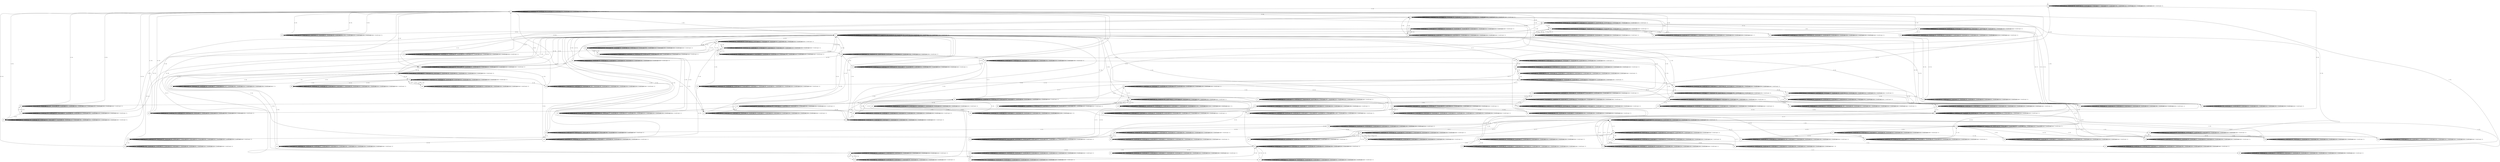 digraph g {
__start0 [label="" shape="none"];

	s0 [shape="circle" label="s0"];
	s1 [shape="circle" label="s1"];
	s2 [shape="circle" label="s2"];
	s3 [shape="circle" label="s3"];
	s4 [shape="circle" label="s4"];
	s5 [shape="circle" label="s5"];
	s6 [shape="circle" label="s6"];
	s7 [shape="circle" label="s7"];
	s8 [shape="circle" label="s8"];
	s9 [shape="circle" label="s9"];
	s10 [shape="circle" label="s10"];
	s11 [shape="circle" label="s11"];
	s12 [shape="circle" label="s12"];
	s13 [shape="circle" label="s13"];
	s14 [shape="circle" label="s14"];
	s15 [shape="circle" label="s15"];
	s16 [shape="circle" label="s16"];
	s17 [shape="circle" label="s17"];
	s18 [shape="circle" label="s18"];
	s19 [shape="circle" label="s19"];
	s20 [shape="circle" label="s20"];
	s21 [shape="circle" label="s21"];
	s22 [shape="circle" label="s22"];
	s23 [shape="circle" label="s23"];
	s24 [shape="circle" label="s24"];
	s25 [shape="circle" label="s25"];
	s26 [shape="circle" label="s26"];
	s27 [shape="circle" label="s27"];
	s28 [shape="circle" label="s28"];
	s29 [shape="circle" label="s29"];
	s30 [shape="circle" label="s30"];
	s31 [shape="circle" label="s31"];
	s32 [shape="circle" label="s32"];
	s33 [shape="circle" label="s33"];
	s34 [shape="circle" label="s34"];
	s35 [shape="circle" label="s35"];
	s36 [shape="circle" label="s36"];
	s37 [shape="circle" label="s37"];
	s38 [shape="circle" label="s38"];
	s39 [shape="circle" label="s39"];
	s40 [shape="circle" label="s40"];
	s41 [shape="circle" label="s41"];
	s42 [shape="circle" label="s42"];
	s43 [shape="circle" label="s43"];
	s44 [shape="circle" label="s44"];
	s45 [shape="circle" label="s45"];
	s46 [shape="circle" label="s46"];
	s47 [shape="circle" label="s47"];
	s48 [shape="circle" label="s48"];
	s49 [shape="circle" label="s49"];
	s50 [shape="circle" label="s50"];
	s51 [shape="circle" label="s51"];
	s52 [shape="circle" label="s52"];
	s53 [shape="circle" label="s53"];
	s54 [shape="circle" label="s54"];
	s55 [shape="circle" label="s55"];
	s56 [shape="circle" label="s56"];
	s57 [shape="circle" label="s57"];
	s58 [shape="circle" label="s58"];
	s59 [shape="circle" label="s59"];
	s60 [shape="circle" label="s60"];
	s61 [shape="circle" label="s61"];
	s62 [shape="circle" label="s62"];
	s63 [shape="circle" label="s63"];
	s64 [shape="circle" label="s64"];
	s65 [shape="circle" label="s65"];
	s66 [shape="circle" label="s66"];
	s67 [shape="circle" label="s67"];
	s68 [shape="circle" label="s68"];
	s69 [shape="circle" label="s69"];
	s70 [shape="circle" label="s70"];
	s71 [shape="circle" label="s71"];
	s72 [shape="circle" label="s72"];
	s73 [shape="circle" label="s73"];
	s74 [shape="circle" label="s74"];
	s75 [shape="circle" label="s75"];
	s76 [shape="circle" label="s76"];
	s77 [shape="circle" label="s77"];
	s78 [shape="circle" label="s78"];
	s79 [shape="circle" label="s79"];
	s80 [shape="circle" label="s80"];
	s81 [shape="circle" label="s81"];
	s82 [shape="circle" label="s82"];
	s83 [shape="circle" label="s83"];
	s84 [shape="circle" label="s84"];
	s85 [shape="circle" label="s85"];
	s86 [shape="circle" label="s86"];
	s87 [shape="circle" label="s87"];
	s88 [shape="circle" label="s88"];
	s89 [shape="circle" label="s89"];
	s90 [shape="circle" label="s90"];
	s91 [shape="circle" label="s91"];
	s92 [shape="circle" label="s92"];
	s93 [shape="circle" label="s93"];
	s94 [shape="circle" label="s94"];
	s95 [shape="circle" label="s95"];
	s96 [shape="circle" label="s96"];
	s97 [shape="circle" label="s97"];
	s98 [shape="circle" label="s98"];
	s99 [shape="circle" label="s99"];
	s100 [shape="circle" label="s100"];
	s101 [shape="circle" label="s101"];
	s102 [shape="circle" label="s102"];
	s103 [shape="circle" label="s103"];
	s104 [shape="circle" label="s104"];
	s105 [shape="circle" label="s105"];
	s106 [shape="circle" label="s106"];
	s107 [shape="circle" label="s107"];
	s108 [shape="circle" label="s108"];
	s109 [shape="circle" label="s109"];
	s110 [shape="circle" label="s110"];
	s0 -> s1 [label="0 / 20;"];
	s0 -> s0 [label="1 / Invalid input: 2;"];
	s0 -> s0 [label="2 / Invalid input: 3;"];
	s0 -> s0 [label="3 / Invalid input: 4;"];
	s0 -> s0 [label="4 / Invalid input: 5;"];
	s0 -> s0 [label="5 / Invalid input: 6;"];
	s0 -> s0 [label="6 / Invalid input: 7;"];
	s0 -> s0 [label="7 / Invalid input: 8;"];
	s0 -> s2 [label="8 / 19;"];
	s0 -> s0 [label="10 / Invalid input: 10;"];
	s0 -> s0 [label="11 / Invalid input: 11;"];
	s0 -> s0 [label="12 / Invalid input: 12;"];
	s0 -> s0 [label="13 / Invalid input: 13;"];
	s0 -> s0 [label="14 / Invalid input: 14;"];
	s0 -> s0 [label="15 / Invalid input: 15;"];
	s1 -> s1 [label="0 / Invalid input: 1;"];
	s1 -> s1 [label="1 / Invalid input: 2;"];
	s1 -> s17 [label="2 / 20;"];
	s1 -> s1 [label="3 / Invalid input: 4;"];
	s1 -> s92 [label="4 / 19;"];
	s1 -> s1 [label="5 / Invalid input: 6;"];
	s1 -> s1 [label="6 / Invalid input: 7;"];
	s1 -> s1 [label="7 / Invalid input: 8;"];
	s1 -> s3 [label="8 / 26;"];
	s1 -> s4 [label="10 / 21;"];
	s1 -> s1 [label="11 / Invalid input: 11;"];
	s1 -> s1 [label="12 / Invalid input: 12;"];
	s1 -> s1 [label="13 / Invalid input: 13;"];
	s1 -> s1 [label="14 / Invalid input: 14;"];
	s1 -> s1 [label="15 / Invalid input: 15;"];
	s2 -> s8 [label="0 / 25;"];
	s2 -> s2 [label="1 / Invalid input: 2;"];
	s2 -> s2 [label="2 / Invalid input: 3;"];
	s2 -> s2 [label="3 / Invalid input: 4;"];
	s2 -> s2 [label="4 / Invalid input: 5;"];
	s2 -> s2 [label="5 / Invalid input: 6;"];
	s2 -> s2 [label="6 / Invalid input: 7;"];
	s2 -> s2 [label="7 / Invalid input: 8;"];
	s2 -> s2 [label="8 / Invalid input: 9;"];
	s2 -> s2 [label="10 / Invalid input: 10;"];
	s2 -> s2 [label="11 / Invalid input: 11;"];
	s2 -> s2 [label="12 / Invalid input: 12;"];
	s2 -> s2 [label="13 / Invalid input: 13;"];
	s2 -> s17 [label="14 / 22;"];
	s2 -> s7 [label="15 / 17;"];
	s3 -> s5 [label="0 / 26;"];
	s3 -> s3 [label="1 / Invalid input: 2;"];
	s3 -> s3 [label="2 / Invalid input: 3;"];
	s3 -> s3 [label="3 / Invalid input: 4;"];
	s3 -> s3 [label="4 / Invalid input: 5;"];
	s3 -> s3 [label="5 / Invalid input: 6;"];
	s3 -> s3 [label="6 / Invalid input: 7;"];
	s3 -> s3 [label="7 / Invalid input: 8;"];
	s3 -> s3 [label="8 / Invalid input: 9;"];
	s3 -> s6 [label="10 / 21;"];
	s3 -> s3 [label="11 / Invalid input: 11;"];
	s3 -> s3 [label="12 / Invalid input: 12;"];
	s3 -> s64 [label="13 / 20;"];
	s3 -> s3 [label="14 / Invalid input: 14;"];
	s3 -> s3 [label="15 / Invalid input: 15;"];
	s4 -> s91 [label="0 / 18;"];
	s4 -> s17 [label="1 / 16;"];
	s4 -> s4 [label="2 / Invalid input: 3;"];
	s4 -> s4 [label="3 / Invalid input: 4;"];
	s4 -> s4 [label="4 / Invalid input: 5;"];
	s4 -> s4 [label="5 / Invalid input: 6;"];
	s4 -> s4 [label="6 / Invalid input: 7;"];
	s4 -> s4 [label="7 / Invalid input: 8;"];
	s4 -> s17 [label="8 / 16;"];
	s4 -> s4 [label="10 / Invalid input: 10;"];
	s4 -> s4 [label="11 / Invalid input: 11;"];
	s4 -> s4 [label="12 / Invalid input: 12;"];
	s4 -> s4 [label="13 / Invalid input: 13;"];
	s4 -> s34 [label="14 / 25;"];
	s4 -> s4 [label="15 / Invalid input: 15;"];
	s5 -> s33 [label="0 / 18;"];
	s5 -> s5 [label="1 / Invalid input: 2;"];
	s5 -> s5 [label="2 / Invalid input: 3;"];
	s5 -> s5 [label="3 / Invalid input: 4;"];
	s5 -> s5 [label="4 / Invalid input: 5;"];
	s5 -> s5 [label="5 / Invalid input: 6;"];
	s5 -> s5 [label="6 / Invalid input: 7;"];
	s5 -> s5 [label="7 / Invalid input: 8;"];
	s5 -> s5 [label="8 / Invalid input: 9;"];
	s5 -> s5 [label="10 / Invalid input: 10;"];
	s5 -> s5 [label="11 / Invalid input: 11;"];
	s5 -> s5 [label="12 / Invalid input: 12;"];
	s5 -> s24 [label="13 / 21;"];
	s5 -> s5 [label="14 / Invalid input: 14;"];
	s5 -> s65 [label="15 / 18;"];
	s6 -> s6 [label="0 / Invalid input: 1;"];
	s6 -> s47 [label="1 / 25;"];
	s6 -> s6 [label="2 / Invalid input: 3;"];
	s6 -> s25 [label="3 / 20;"];
	s6 -> s6 [label="4 / Invalid input: 5;"];
	s6 -> s6 [label="5 / Invalid input: 6;"];
	s6 -> s6 [label="6 / Invalid input: 7;"];
	s6 -> s6 [label="7 / Invalid input: 8;"];
	s6 -> s12 [label="8 / 17;"];
	s6 -> s6 [label="10 / Invalid input: 10;"];
	s6 -> s6 [label="11 / Invalid input: 11;"];
	s6 -> s79 [label="12 / 20;"];
	s6 -> s6 [label="13 / Invalid input: 13;"];
	s6 -> s6 [label="14 / Invalid input: 14;"];
	s6 -> s6 [label="15 / Invalid input: 15;"];
	s7 -> s7 [label="0 / Invalid input: 1;"];
	s7 -> s12 [label="1 / 16;"];
	s7 -> s7 [label="2 / Invalid input: 3;"];
	s7 -> s7 [label="3 / Invalid input: 4;"];
	s7 -> s63 [label="4 / 17;"];
	s7 -> s53 [label="5 / 17;"];
	s7 -> s7 [label="6 / Invalid input: 7;"];
	s7 -> s7 [label="7 / Invalid input: 8;"];
	s7 -> s7 [label="8 / Invalid input: 9;"];
	s7 -> s7 [label="10 / Invalid input: 10;"];
	s7 -> s7 [label="11 / Invalid input: 11;"];
	s7 -> s7 [label="12 / Invalid input: 12;"];
	s7 -> s7 [label="13 / Invalid input: 13;"];
	s7 -> s7 [label="14 / Invalid input: 14;"];
	s7 -> s7 [label="15 / Invalid input: 15;"];
	s8 -> s8 [label="0 / Invalid input: 1;"];
	s8 -> s8 [label="1 / Invalid input: 2;"];
	s8 -> s8 [label="2 / Invalid input: 3;"];
	s8 -> s8 [label="3 / Invalid input: 4;"];
	s8 -> s8 [label="4 / Invalid input: 5;"];
	s8 -> s8 [label="5 / Invalid input: 6;"];
	s8 -> s8 [label="6 / Invalid input: 7;"];
	s8 -> s8 [label="7 / Invalid input: 8;"];
	s8 -> s8 [label="8 / Invalid input: 9;"];
	s8 -> s8 [label="10 / Invalid input: 10;"];
	s8 -> s93 [label="11 / 22;"];
	s8 -> s9 [label="12 / 17;"];
	s8 -> s11 [label="13 / 20;"];
	s8 -> s8 [label="14 / Invalid input: 14;"];
	s8 -> s8 [label="15 / Invalid input: 15;"];
	s9 -> s10 [label="0 / 17;"];
	s9 -> s9 [label="1 / Invalid input: 2;"];
	s9 -> s9 [label="2 / Invalid input: 3;"];
	s9 -> s38 [label="3 / 16;"];
	s9 -> s91 [label="4 / 22;"];
	s9 -> s9 [label="5 / Invalid input: 6;"];
	s9 -> s9 [label="6 / Invalid input: 7;"];
	s9 -> s9 [label="7 / Invalid input: 8;"];
	s9 -> s9 [label="8 / Invalid input: 9;"];
	s9 -> s9 [label="10 / Invalid input: 10;"];
	s9 -> s9 [label="11 / Invalid input: 11;"];
	s9 -> s9 [label="12 / Invalid input: 12;"];
	s9 -> s9 [label="13 / Invalid input: 13;"];
	s9 -> s54 [label="14 / 17;"];
	s9 -> s9 [label="15 / Invalid input: 15;"];
	s10 -> s10 [label="0 / Invalid input: 1;"];
	s10 -> s100 [label="1 / 22;"];
	s10 -> s10 [label="2 / Invalid input: 3;"];
	s10 -> s96 [label="3 / 19;"];
	s10 -> s10 [label="4 / Invalid input: 5;"];
	s10 -> s10 [label="5 / Invalid input: 6;"];
	s10 -> s10 [label="6 / Invalid input: 7;"];
	s10 -> s10 [label="7 / Invalid input: 8;"];
	s10 -> s10 [label="8 / Invalid input: 9;"];
	s10 -> s10 [label="10 / Invalid input: 10;"];
	s10 -> s68 [label="11 / 18;"];
	s10 -> s10 [label="12 / Invalid input: 12;"];
	s10 -> s15 [label="13 / 20;"];
	s10 -> s10 [label="14 / Invalid input: 14;"];
	s10 -> s10 [label="15 / Invalid input: 15;"];
	s11 -> s11 [label="0 / Invalid input: 1;"];
	s11 -> s11 [label="1 / Invalid input: 2;"];
	s11 -> s17 [label="2 / 16;"];
	s11 -> s11 [label="3 / Invalid input: 4;"];
	s11 -> s11 [label="4 / Invalid input: 5;"];
	s11 -> s29 [label="5 / 19;"];
	s11 -> s11 [label="6 / Invalid input: 7;"];
	s11 -> s11 [label="7 / Invalid input: 8;"];
	s11 -> s11 [label="8 / Invalid input: 9;"];
	s11 -> s11 [label="10 / Invalid input: 10;"];
	s11 -> s11 [label="11 / Invalid input: 11;"];
	s11 -> s11 [label="12 / Invalid input: 12;"];
	s11 -> s13 [label="13 / 20;"];
	s11 -> s11 [label="14 / Invalid input: 14;"];
	s11 -> s11 [label="15 / Invalid input: 15;"];
	s12 -> s12 [label="0 / Invalid input: 1;"];
	s12 -> s12 [label="1 / Invalid input: 2;"];
	s12 -> s36 [label="2 / 22;"];
	s12 -> s12 [label="3 / Invalid input: 4;"];
	s12 -> s12 [label="4 / Invalid input: 5;"];
	s12 -> s12 [label="5 / Invalid input: 6;"];
	s12 -> s12 [label="6 / Invalid input: 7;"];
	s12 -> s12 [label="7 / Invalid input: 8;"];
	s12 -> s14 [label="8 / 19;"];
	s12 -> s12 [label="10 / Invalid input: 10;"];
	s12 -> s12 [label="11 / Invalid input: 11;"];
	s12 -> s12 [label="12 / Invalid input: 12;"];
	s12 -> s63 [label="13 / 22;"];
	s12 -> s12 [label="14 / Invalid input: 14;"];
	s12 -> s12 [label="15 / Invalid input: 15;"];
	s13 -> s13 [label="0 / Invalid input: 1;"];
	s13 -> s12 [label="1 / 19;"];
	s13 -> s13 [label="2 / Invalid input: 3;"];
	s13 -> s82 [label="3 / 22;"];
	s13 -> s13 [label="4 / Invalid input: 5;"];
	s13 -> s13 [label="5 / Invalid input: 6;"];
	s13 -> s13 [label="6 / Invalid input: 7;"];
	s13 -> s13 [label="7 / Invalid input: 8;"];
	s13 -> s13 [label="8 / Invalid input: 9;"];
	s13 -> s13 [label="10 / Invalid input: 10;"];
	s13 -> s13 [label="11 / Invalid input: 11;"];
	s13 -> s13 [label="12 / Invalid input: 12;"];
	s13 -> s91 [label="13 / 19;"];
	s13 -> s13 [label="14 / Invalid input: 14;"];
	s13 -> s13 [label="15 / Invalid input: 15;"];
	s14 -> s14 [label="0 / Invalid input: 1;"];
	s14 -> s14 [label="1 / Invalid input: 2;"];
	s14 -> s23 [label="2 / 26;"];
	s14 -> s14 [label="3 / Invalid input: 4;"];
	s14 -> s14 [label="4 / Invalid input: 5;"];
	s14 -> s14 [label="5 / Invalid input: 6;"];
	s14 -> s22 [label="6 / 16;"];
	s14 -> s14 [label="7 / Invalid input: 8;"];
	s14 -> s14 [label="8 / Invalid input: 9;"];
	s14 -> s14 [label="10 / Invalid input: 10;"];
	s14 -> s16 [label="11 / 19;"];
	s14 -> s14 [label="12 / Invalid input: 12;"];
	s14 -> s14 [label="13 / Invalid input: 13;"];
	s14 -> s14 [label="14 / Invalid input: 14;"];
	s14 -> s14 [label="15 / Invalid input: 15;"];
	s15 -> s15 [label="0 / Invalid input: 1;"];
	s15 -> s15 [label="1 / Invalid input: 2;"];
	s15 -> s10 [label="2 / 17;"];
	s15 -> s15 [label="3 / Invalid input: 4;"];
	s15 -> s15 [label="4 / Invalid input: 5;"];
	s15 -> s15 [label="5 / Invalid input: 6;"];
	s15 -> s15 [label="6 / Invalid input: 7;"];
	s15 -> s15 [label="7 / Invalid input: 8;"];
	s15 -> s15 [label="8 / Invalid input: 9;"];
	s15 -> s15 [label="10 / Invalid input: 10;"];
	s15 -> s15 [label="11 / Invalid input: 11;"];
	s15 -> s15 [label="12 / Invalid input: 12;"];
	s15 -> s15 [label="13 / Invalid input: 13;"];
	s15 -> s15 [label="14 / Invalid input: 14;"];
	s15 -> s15 [label="15 / Invalid input: 15;"];
	s16 -> s12 [label="0 / 16;"];
	s16 -> s16 [label="1 / Invalid input: 2;"];
	s16 -> s16 [label="2 / Invalid input: 3;"];
	s16 -> s16 [label="3 / Invalid input: 4;"];
	s16 -> s16 [label="4 / Invalid input: 5;"];
	s16 -> s16 [label="5 / Invalid input: 6;"];
	s16 -> s16 [label="6 / Invalid input: 7;"];
	s16 -> s16 [label="7 / Invalid input: 8;"];
	s16 -> s16 [label="8 / Invalid input: 9;"];
	s16 -> s16 [label="10 / Invalid input: 10;"];
	s16 -> s16 [label="11 / Invalid input: 11;"];
	s16 -> s16 [label="12 / Invalid input: 12;"];
	s16 -> s16 [label="13 / Invalid input: 13;"];
	s16 -> s16 [label="14 / Invalid input: 14;"];
	s16 -> s16 [label="15 / Invalid input: 15;"];
	s17 -> s17 [label="0 / Invalid input: 1;"];
	s17 -> s17 [label="1 / Invalid input: 2;"];
	s17 -> s17 [label="2 / Invalid input: 3;"];
	s17 -> s17 [label="3 / Invalid input: 4;"];
	s17 -> s17 [label="4 / Invalid input: 5;"];
	s17 -> s17 [label="5 / Invalid input: 6;"];
	s17 -> s17 [label="6 / Invalid input: 7;"];
	s17 -> s17 [label="7 / Invalid input: 8;"];
	s17 -> s17 [label="8 / Invalid input: 9;"];
	s17 -> s17 [label="10 / Invalid input: 10;"];
	s17 -> s17 [label="11 / Invalid input: 11;"];
	s17 -> s17 [label="12 / Invalid input: 12;"];
	s17 -> s35 [label="13 / 19;"];
	s17 -> s17 [label="14 / Invalid input: 14;"];
	s17 -> s18 [label="15 / 25;"];
	s18 -> s18 [label="0 / Invalid input: 1;"];
	s18 -> s18 [label="1 / Invalid input: 2;"];
	s18 -> s20 [label="2 / 19;"];
	s18 -> s18 [label="3 / Invalid input: 4;"];
	s18 -> s18 [label="4 / Invalid input: 5;"];
	s18 -> s18 [label="5 / Invalid input: 6;"];
	s18 -> s18 [label="6 / Invalid input: 7;"];
	s18 -> s18 [label="7 / Invalid input: 8;"];
	s18 -> s18 [label="8 / Invalid input: 9;"];
	s18 -> s18 [label="10 / Invalid input: 10;"];
	s18 -> s18 [label="11 / Invalid input: 11;"];
	s18 -> s18 [label="12 / Invalid input: 12;"];
	s18 -> s19 [label="13 / 18;"];
	s18 -> s18 [label="14 / Invalid input: 14;"];
	s18 -> s51 [label="15 / 25;"];
	s19 -> s101 [label="0 / 22;"];
	s19 -> s19 [label="1 / Invalid input: 2;"];
	s19 -> s19 [label="2 / Invalid input: 3;"];
	s19 -> s28 [label="3 / 26;"];
	s19 -> s19 [label="4 / Invalid input: 5;"];
	s19 -> s17 [label="5 / 25;"];
	s19 -> s19 [label="6 / Invalid input: 7;"];
	s19 -> s19 [label="7 / Invalid input: 8;"];
	s19 -> s19 [label="8 / Invalid input: 9;"];
	s19 -> s17 [label="10 / 17;"];
	s19 -> s19 [label="11 / Invalid input: 11;"];
	s19 -> s19 [label="12 / Invalid input: 12;"];
	s19 -> s19 [label="13 / Invalid input: 13;"];
	s19 -> s19 [label="14 / Invalid input: 14;"];
	s19 -> s19 [label="15 / Invalid input: 15;"];
	s20 -> s20 [label="0 / Invalid input: 1;"];
	s20 -> s20 [label="1 / Invalid input: 2;"];
	s20 -> s21 [label="2 / 21;"];
	s20 -> s20 [label="3 / Invalid input: 4;"];
	s20 -> s20 [label="4 / Invalid input: 5;"];
	s20 -> s20 [label="5 / Invalid input: 6;"];
	s20 -> s20 [label="6 / Invalid input: 7;"];
	s20 -> s20 [label="7 / Invalid input: 8;"];
	s20 -> s20 [label="8 / Invalid input: 9;"];
	s20 -> s20 [label="10 / Invalid input: 10;"];
	s20 -> s20 [label="11 / Invalid input: 11;"];
	s20 -> s20 [label="12 / Invalid input: 12;"];
	s20 -> s20 [label="13 / Invalid input: 13;"];
	s20 -> s20 [label="14 / Invalid input: 14;"];
	s20 -> s20 [label="15 / Invalid input: 15;"];
	s21 -> s21 [label="0 / Invalid input: 1;"];
	s21 -> s21 [label="1 / 21;"];
	s21 -> s21 [label="2 / 21;"];
	s21 -> s21 [label="3 / Invalid input: 4;"];
	s21 -> s21 [label="4 / Invalid input: 5;"];
	s21 -> s1 [label="5 / 20;"];
	s21 -> s21 [label="6 / Invalid input: 7;"];
	s21 -> s21 [label="7 / Invalid input: 8;"];
	s21 -> s18 [label="8 / 25;"];
	s21 -> s21 [label="10 / Invalid input: 10;"];
	s21 -> s21 [label="11 / Invalid input: 11;"];
	s21 -> s21 [label="12 / Invalid input: 12;"];
	s21 -> s21 [label="13 / Invalid input: 13;"];
	s21 -> s21 [label="14 / Invalid input: 14;"];
	s21 -> s21 [label="15 / Invalid input: 15;"];
	s22 -> s22 [label="0 / Invalid input: 1;"];
	s22 -> s22 [label="1 / Invalid input: 2;"];
	s22 -> s22 [label="2 / Invalid input: 3;"];
	s22 -> s22 [label="3 / Invalid input: 4;"];
	s22 -> s22 [label="4 / Invalid input: 5;"];
	s22 -> s22 [label="5 / 16;"];
	s22 -> s22 [label="6 / Invalid input: 7;"];
	s22 -> s22 [label="7 / Invalid input: 8;"];
	s22 -> s22 [label="8 / Invalid input: 9;"];
	s22 -> s22 [label="10 / Invalid input: 10;"];
	s22 -> s7 [label="11 / 17;"];
	s22 -> s14 [label="12 / 19;"];
	s22 -> s22 [label="13 / Invalid input: 13;"];
	s22 -> s22 [label="14 / Invalid input: 14;"];
	s22 -> s22 [label="15 / Invalid input: 15;"];
	s23 -> s23 [label="0 / Invalid input: 1;"];
	s23 -> s23 [label="1 / Invalid input: 2;"];
	s23 -> s23 [label="2 / Invalid input: 3;"];
	s23 -> s23 [label="3 / Invalid input: 4;"];
	s23 -> s23 [label="4 / Invalid input: 5;"];
	s23 -> s23 [label="5 / Invalid input: 6;"];
	s23 -> s23 [label="6 / Invalid input: 7;"];
	s23 -> s23 [label="7 / Invalid input: 8;"];
	s23 -> s23 [label="8 / Invalid input: 9;"];
	s23 -> s23 [label="10 / Invalid input: 10;"];
	s23 -> s12 [label="11 / 16;"];
	s23 -> s23 [label="12 / Invalid input: 12;"];
	s23 -> s23 [label="13 / Invalid input: 13;"];
	s23 -> s23 [label="14 / Invalid input: 14;"];
	s23 -> s23 [label="15 / Invalid input: 15;"];
	s24 -> s24 [label="0 / Invalid input: 1;"];
	s24 -> s24 [label="1 / Invalid input: 2;"];
	s24 -> s24 [label="2 / Invalid input: 3;"];
	s24 -> s24 [label="3 / Invalid input: 4;"];
	s24 -> s24 [label="4 / Invalid input: 5;"];
	s24 -> s24 [label="5 / Invalid input: 6;"];
	s24 -> s24 [label="6 / Invalid input: 7;"];
	s24 -> s24 [label="7 / Invalid input: 8;"];
	s24 -> s24 [label="8 / Invalid input: 9;"];
	s24 -> s27 [label="10 / 17;"];
	s24 -> s17 [label="11 / 25;"];
	s24 -> s24 [label="12 / Invalid input: 12;"];
	s24 -> s26 [label="13 / 17;"];
	s24 -> s24 [label="14 / Invalid input: 14;"];
	s24 -> s24 [label="15 / Invalid input: 15;"];
	s25 -> s25 [label="0 / Invalid input: 1;"];
	s25 -> s25 [label="1 / Invalid input: 2;"];
	s25 -> s25 [label="2 / Invalid input: 3;"];
	s25 -> s45 [label="3 / 21;"];
	s25 -> s25 [label="4 / Invalid input: 5;"];
	s25 -> s25 [label="5 / Invalid input: 6;"];
	s25 -> s25 [label="6 / Invalid input: 7;"];
	s25 -> s25 [label="7 / Invalid input: 8;"];
	s25 -> s25 [label="8 / Invalid input: 9;"];
	s25 -> s25 [label="10 / Invalid input: 10;"];
	s25 -> s69 [label="11 / 20;"];
	s25 -> s25 [label="12 / Invalid input: 12;"];
	s25 -> s25 [label="13 / Invalid input: 13;"];
	s25 -> s25 [label="14 / Invalid input: 14;"];
	s25 -> s25 [label="15 / Invalid input: 15;"];
	s26 -> s26 [label="0 / Invalid input: 1;"];
	s26 -> s5 [label="1 / 26;"];
	s26 -> s26 [label="2 / Invalid input: 3;"];
	s26 -> s26 [label="3 / Invalid input: 4;"];
	s26 -> s26 [label="4 / Invalid input: 5;"];
	s26 -> s26 [label="5 / Invalid input: 6;"];
	s26 -> s26 [label="6 / Invalid input: 7;"];
	s26 -> s26 [label="7 / Invalid input: 8;"];
	s26 -> s26 [label="8 / Invalid input: 9;"];
	s26 -> s26 [label="10 / Invalid input: 10;"];
	s26 -> s26 [label="11 / Invalid input: 11;"];
	s26 -> s26 [label="12 / Invalid input: 12;"];
	s26 -> s26 [label="13 / 17;"];
	s26 -> s26 [label="14 / Invalid input: 14;"];
	s26 -> s26 [label="15 / Invalid input: 15;"];
	s27 -> s24 [label="0 / 21;"];
	s27 -> s5 [label="1 / 26;"];
	s27 -> s27 [label="2 / Invalid input: 3;"];
	s27 -> s24 [label="3 / 21;"];
	s27 -> s27 [label="4 / Invalid input: 5;"];
	s27 -> s27 [label="5 / 17;"];
	s27 -> s27 [label="6 / Invalid input: 7;"];
	s27 -> s27 [label="7 / Invalid input: 8;"];
	s27 -> s27 [label="8 / Invalid input: 9;"];
	s27 -> s27 [label="10 / Invalid input: 10;"];
	s27 -> s27 [label="11 / Invalid input: 11;"];
	s27 -> s27 [label="12 / Invalid input: 12;"];
	s27 -> s27 [label="13 / Invalid input: 13;"];
	s27 -> s27 [label="14 / Invalid input: 14;"];
	s27 -> s27 [label="15 / Invalid input: 15;"];
	s28 -> s17 [label="0 / 20;"];
	s28 -> s28 [label="1 / Invalid input: 2;"];
	s28 -> s28 [label="2 / 26;"];
	s28 -> s28 [label="3 / Invalid input: 4;"];
	s28 -> s28 [label="4 / Invalid input: 5;"];
	s28 -> s28 [label="5 / Invalid input: 6;"];
	s28 -> s28 [label="6 / Invalid input: 7;"];
	s28 -> s28 [label="7 / Invalid input: 8;"];
	s28 -> s28 [label="8 / Invalid input: 9;"];
	s28 -> s19 [label="10 / 18;"];
	s28 -> s28 [label="11 / Invalid input: 11;"];
	s28 -> s28 [label="12 / Invalid input: 12;"];
	s28 -> s28 [label="13 / Invalid input: 13;"];
	s28 -> s19 [label="14 / 18;"];
	s28 -> s28 [label="15 / Invalid input: 15;"];
	s29 -> s61 [label="0 / 18;"];
	s29 -> s29 [label="1 / Invalid input: 2;"];
	s29 -> s29 [label="2 / Invalid input: 3;"];
	s29 -> s31 [label="3 / 25;"];
	s29 -> s29 [label="4 / Invalid input: 5;"];
	s29 -> s30 [label="5 / 19;"];
	s29 -> s29 [label="6 / Invalid input: 7;"];
	s29 -> s29 [label="7 / Invalid input: 8;"];
	s29 -> s29 [label="8 / Invalid input: 9;"];
	s29 -> s29 [label="10 / Invalid input: 10;"];
	s29 -> s29 [label="11 / Invalid input: 11;"];
	s29 -> s29 [label="12 / Invalid input: 12;"];
	s29 -> s29 [label="13 / Invalid input: 13;"];
	s29 -> s29 [label="14 / Invalid input: 14;"];
	s29 -> s77 [label="15 / 22;"];
	s30 -> s62 [label="0 / 19;"];
	s30 -> s30 [label="1 / Invalid input: 2;"];
	s30 -> s30 [label="2 / Invalid input: 3;"];
	s30 -> s30 [label="3 / Invalid input: 4;"];
	s30 -> s30 [label="4 / Invalid input: 5;"];
	s30 -> s108 [label="5 / 22;"];
	s30 -> s30 [label="6 / Invalid input: 7;"];
	s30 -> s30 [label="7 / Invalid input: 8;"];
	s30 -> s30 [label="8 / Invalid input: 9;"];
	s30 -> s30 [label="10 / Invalid input: 10;"];
	s30 -> s30 [label="11 / Invalid input: 11;"];
	s30 -> s30 [label="12 / Invalid input: 12;"];
	s30 -> s8 [label="13 / 17;"];
	s30 -> s30 [label="14 / Invalid input: 14;"];
	s30 -> s23 [label="15 / 16;"];
	s31 -> s31 [label="0 / Invalid input: 1;"];
	s31 -> s31 [label="1 / Invalid input: 2;"];
	s31 -> s31 [label="2 / Invalid input: 3;"];
	s31 -> s32 [label="3 / 19;"];
	s31 -> s31 [label="4 / Invalid input: 5;"];
	s31 -> s31 [label="5 / Invalid input: 6;"];
	s31 -> s31 [label="6 / Invalid input: 7;"];
	s31 -> s31 [label="7 / Invalid input: 8;"];
	s31 -> s40 [label="8 / 25;"];
	s31 -> s31 [label="10 / Invalid input: 10;"];
	s31 -> s70 [label="11 / 26;"];
	s31 -> s31 [label="12 / Invalid input: 12;"];
	s31 -> s31 [label="13 / Invalid input: 13;"];
	s31 -> s31 [label="14 / Invalid input: 14;"];
	s31 -> s31 [label="15 / Invalid input: 15;"];
	s32 -> s32 [label="0 / Invalid input: 1;"];
	s32 -> s36 [label="1 / 22;"];
	s32 -> s32 [label="2 / Invalid input: 3;"];
	s32 -> s32 [label="3 / Invalid input: 4;"];
	s32 -> s32 [label="4 / Invalid input: 5;"];
	s32 -> s32 [label="5 / Invalid input: 6;"];
	s32 -> s32 [label="6 / Invalid input: 7;"];
	s32 -> s32 [label="7 / Invalid input: 8;"];
	s32 -> s32 [label="8 / Invalid input: 9;"];
	s32 -> s32 [label="10 / Invalid input: 10;"];
	s32 -> s7 [label="11 / 17;"];
	s32 -> s32 [label="12 / Invalid input: 12;"];
	s32 -> s32 [label="13 / Invalid input: 13;"];
	s32 -> s12 [label="14 / 16;"];
	s32 -> s32 [label="15 / Invalid input: 15;"];
	s33 -> s33 [label="0 / Invalid input: 1;"];
	s33 -> s33 [label="1 / Invalid input: 2;"];
	s33 -> s33 [label="2 / Invalid input: 3;"];
	s33 -> s44 [label="3 / 17;"];
	s33 -> s92 [label="4 / 21;"];
	s33 -> s33 [label="5 / Invalid input: 6;"];
	s33 -> s85 [label="6 / 17;"];
	s33 -> s33 [label="7 / Invalid input: 8;"];
	s33 -> s33 [label="8 / Invalid input: 9;"];
	s33 -> s33 [label="10 / Invalid input: 10;"];
	s33 -> s33 [label="11 / Invalid input: 11;"];
	s33 -> s33 [label="12 / Invalid input: 12;"];
	s33 -> s33 [label="13 / Invalid input: 13;"];
	s33 -> s33 [label="14 / Invalid input: 14;"];
	s33 -> s90 [label="15 / 17;"];
	s34 -> s34 [label="0 / Invalid input: 1;"];
	s34 -> s34 [label="1 / Invalid input: 2;"];
	s34 -> s34 [label="2 / Invalid input: 3;"];
	s34 -> s48 [label="3 / 16;"];
	s34 -> s34 [label="4 / Invalid input: 5;"];
	s34 -> s34 [label="5 / Invalid input: 6;"];
	s34 -> s34 [label="6 / Invalid input: 7;"];
	s34 -> s34 [label="7 / Invalid input: 8;"];
	s34 -> s46 [label="8 / 22;"];
	s34 -> s34 [label="10 / Invalid input: 10;"];
	s34 -> s34 [label="11 / Invalid input: 11;"];
	s34 -> s35 [label="12 / 16;"];
	s34 -> s34 [label="13 / Invalid input: 13;"];
	s34 -> s60 [label="14 / 16;"];
	s34 -> s34 [label="15 / Invalid input: 15;"];
	s35 -> s35 [label="0 / Invalid input: 1;"];
	s35 -> s35 [label="1 / Invalid input: 2;"];
	s35 -> s35 [label="2 / Invalid input: 3;"];
	s35 -> s37 [label="3 / 18;"];
	s35 -> s35 [label="4 / Invalid input: 5;"];
	s35 -> s35 [label="5 / Invalid input: 6;"];
	s35 -> s41 [label="6 / 18;"];
	s35 -> s35 [label="7 / Invalid input: 8;"];
	s35 -> s35 [label="8 / Invalid input: 9;"];
	s35 -> s35 [label="10 / Invalid input: 10;"];
	s35 -> s35 [label="11 / Invalid input: 11;"];
	s35 -> s52 [label="12 / 25;"];
	s35 -> s35 [label="13 / Invalid input: 13;"];
	s35 -> s35 [label="14 / Invalid input: 14;"];
	s35 -> s43 [label="15 / 16;"];
	s36 -> s36 [label="0 / Invalid input: 1;"];
	s36 -> s36 [label="1 / Invalid input: 2;"];
	s36 -> s36 [label="2 / Invalid input: 3;"];
	s36 -> s32 [label="3 / 20;"];
	s36 -> s36 [label="4 / Invalid input: 5;"];
	s36 -> s84 [label="5 / 17;"];
	s36 -> s36 [label="6 / Invalid input: 7;"];
	s36 -> s36 [label="7 / Invalid input: 8;"];
	s36 -> s36 [label="8 / Invalid input: 9;"];
	s36 -> s36 [label="10 / Invalid input: 10;"];
	s36 -> s36 [label="11 / Invalid input: 11;"];
	s36 -> s3 [label="12 / 26;"];
	s36 -> s39 [label="13 / 22;"];
	s36 -> s36 [label="14 / Invalid input: 14;"];
	s36 -> s36 [label="15 / Invalid input: 15;"];
	s37 -> s37 [label="0 / Invalid input: 1;"];
	s37 -> s37 [label="1 / Invalid input: 2;"];
	s37 -> s37 [label="2 / Invalid input: 3;"];
	s37 -> s37 [label="3 / Invalid input: 4;"];
	s37 -> s37 [label="4 / Invalid input: 5;"];
	s37 -> s37 [label="5 / Invalid input: 6;"];
	s37 -> s37 [label="6 / Invalid input: 7;"];
	s37 -> s37 [label="7 / Invalid input: 8;"];
	s37 -> s37 [label="8 / Invalid input: 9;"];
	s37 -> s37 [label="10 / Invalid input: 10;"];
	s37 -> s17 [label="11 / 21;"];
	s37 -> s37 [label="12 / Invalid input: 12;"];
	s37 -> s37 [label="13 / Invalid input: 13;"];
	s37 -> s37 [label="14 / Invalid input: 14;"];
	s37 -> s37 [label="15 / Invalid input: 15;"];
	s38 -> s38 [label="0 / Invalid input: 1;"];
	s38 -> s38 [label="1 / Invalid input: 2;"];
	s38 -> s38 [label="2 / Invalid input: 3;"];
	s38 -> s17 [label="3 / 19;"];
	s38 -> s38 [label="4 / Invalid input: 5;"];
	s38 -> s38 [label="5 / Invalid input: 6;"];
	s38 -> s17 [label="6 / 22;"];
	s38 -> s38 [label="7 / Invalid input: 8;"];
	s38 -> s38 [label="8 / Invalid input: 9;"];
	s38 -> s38 [label="10 / Invalid input: 10;"];
	s38 -> s38 [label="11 / Invalid input: 11;"];
	s38 -> s38 [label="12 / Invalid input: 12;"];
	s38 -> s38 [label="13 / Invalid input: 13;"];
	s38 -> s6 [label="14 / 18;"];
	s38 -> s38 [label="15 / Invalid input: 15;"];
	s39 -> s39 [label="0 / Invalid input: 1;"];
	s39 -> s36 [label="1 / 22;"];
	s39 -> s39 [label="2 / Invalid input: 3;"];
	s39 -> s12 [label="3 / 16;"];
	s39 -> s2 [label="4 / 19;"];
	s39 -> s39 [label="5 / Invalid input: 6;"];
	s39 -> s39 [label="6 / Invalid input: 7;"];
	s39 -> s39 [label="7 / Invalid input: 8;"];
	s39 -> s7 [label="8 / 17;"];
	s39 -> s39 [label="10 / Invalid input: 10;"];
	s39 -> s39 [label="11 / Invalid input: 11;"];
	s39 -> s39 [label="12 / Invalid input: 12;"];
	s39 -> s39 [label="13 / Invalid input: 13;"];
	s39 -> s39 [label="14 / Invalid input: 14;"];
	s39 -> s39 [label="15 / Invalid input: 15;"];
	s40 -> s40 [label="0 / Invalid input: 1;"];
	s40 -> s40 [label="1 / Invalid input: 2;"];
	s40 -> s40 [label="2 / Invalid input: 3;"];
	s40 -> s52 [label="3 / 25;"];
	s40 -> s40 [label="4 / 26;"];
	s40 -> s1 [label="5 / 20;"];
	s40 -> s1 [label="6 / 20;"];
	s40 -> s40 [label="7 / Invalid input: 8;"];
	s40 -> s40 [label="8 / Invalid input: 9;"];
	s40 -> s40 [label="10 / Invalid input: 10;"];
	s40 -> s40 [label="11 / Invalid input: 11;"];
	s40 -> s40 [label="12 / Invalid input: 12;"];
	s40 -> s40 [label="13 / Invalid input: 13;"];
	s40 -> s40 [label="14 / Invalid input: 14;"];
	s40 -> s40 [label="15 / Invalid input: 15;"];
	s41 -> s42 [label="0 / 22;"];
	s41 -> s17 [label="1 / 17;"];
	s41 -> s41 [label="2 / Invalid input: 3;"];
	s41 -> s67 [label="3 / 18;"];
	s41 -> s41 [label="4 / Invalid input: 5;"];
	s41 -> s41 [label="5 / Invalid input: 6;"];
	s41 -> s41 [label="6 / Invalid input: 7;"];
	s41 -> s41 [label="7 / Invalid input: 8;"];
	s41 -> s41 [label="8 / Invalid input: 9;"];
	s41 -> s41 [label="10 / Invalid input: 10;"];
	s41 -> s41 [label="11 / Invalid input: 11;"];
	s41 -> s41 [label="12 / Invalid input: 12;"];
	s41 -> s41 [label="13 / Invalid input: 13;"];
	s41 -> s41 [label="14 / Invalid input: 14;"];
	s41 -> s41 [label="15 / Invalid input: 15;"];
	s42 -> s42 [label="0 / Invalid input: 1;"];
	s42 -> s42 [label="1 / Invalid input: 2;"];
	s42 -> s41 [label="2 / 18;"];
	s42 -> s42 [label="3 / Invalid input: 4;"];
	s42 -> s42 [label="4 / Invalid input: 5;"];
	s42 -> s42 [label="5 / Invalid input: 6;"];
	s42 -> s42 [label="6 / Invalid input: 7;"];
	s42 -> s42 [label="7 / Invalid input: 8;"];
	s42 -> s42 [label="8 / Invalid input: 9;"];
	s42 -> s42 [label="10 / Invalid input: 10;"];
	s42 -> s42 [label="11 / Invalid input: 11;"];
	s42 -> s42 [label="12 / Invalid input: 12;"];
	s42 -> s42 [label="13 / Invalid input: 13;"];
	s42 -> s42 [label="14 / Invalid input: 14;"];
	s42 -> s42 [label="15 / Invalid input: 15;"];
	s43 -> s43 [label="0 / Invalid input: 1;"];
	s43 -> s74 [label="1 / 21;"];
	s43 -> s93 [label="2 / 20;"];
	s43 -> s43 [label="3 / Invalid input: 4;"];
	s43 -> s43 [label="4 / Invalid input: 5;"];
	s43 -> s64 [label="5 / 25;"];
	s43 -> s43 [label="6 / Invalid input: 7;"];
	s43 -> s43 [label="7 / Invalid input: 8;"];
	s43 -> s43 [label="8 / Invalid input: 9;"];
	s43 -> s43 [label="10 / Invalid input: 10;"];
	s43 -> s43 [label="11 / Invalid input: 11;"];
	s43 -> s34 [label="12 / 16;"];
	s43 -> s43 [label="13 / Invalid input: 13;"];
	s43 -> s43 [label="14 / Invalid input: 14;"];
	s43 -> s43 [label="15 / Invalid input: 15;"];
	s44 -> s3 [label="0 / 26;"];
	s44 -> s44 [label="1 / Invalid input: 2;"];
	s44 -> s33 [label="2 / 18;"];
	s44 -> s44 [label="3 / Invalid input: 4;"];
	s44 -> s44 [label="4 / Invalid input: 5;"];
	s44 -> s44 [label="5 / Invalid input: 6;"];
	s44 -> s44 [label="6 / Invalid input: 7;"];
	s44 -> s44 [label="7 / Invalid input: 8;"];
	s44 -> s1 [label="8 / 20;"];
	s44 -> s44 [label="10 / Invalid input: 10;"];
	s44 -> s44 [label="11 / Invalid input: 11;"];
	s44 -> s44 [label="12 / Invalid input: 12;"];
	s44 -> s44 [label="13 / Invalid input: 13;"];
	s44 -> s44 [label="14 / Invalid input: 14;"];
	s44 -> s44 [label="15 / 17;"];
	s45 -> s45 [label="0 / Invalid input: 1;"];
	s45 -> s45 [label="1 / Invalid input: 2;"];
	s45 -> s45 [label="2 / Invalid input: 3;"];
	s45 -> s3 [label="3 / 26;"];
	s45 -> s45 [label="4 / Invalid input: 5;"];
	s45 -> s45 [label="5 / Invalid input: 6;"];
	s45 -> s45 [label="6 / Invalid input: 7;"];
	s45 -> s45 [label="7 / Invalid input: 8;"];
	s45 -> s45 [label="8 / Invalid input: 9;"];
	s45 -> s45 [label="10 / Invalid input: 10;"];
	s45 -> s1 [label="11 / 20;"];
	s45 -> s45 [label="12 / Invalid input: 12;"];
	s45 -> s45 [label="13 / Invalid input: 13;"];
	s45 -> s45 [label="14 / Invalid input: 14;"];
	s45 -> s1 [label="15 / 20;"];
	s46 -> s46 [label="0 / Invalid input: 1;"];
	s46 -> s46 [label="1 / Invalid input: 2;"];
	s46 -> s46 [label="2 / Invalid input: 3;"];
	s46 -> s46 [label="3 / Invalid input: 4;"];
	s46 -> s17 [label="4 / 17;"];
	s46 -> s46 [label="5 / Invalid input: 6;"];
	s46 -> s46 [label="6 / Invalid input: 7;"];
	s46 -> s46 [label="7 / Invalid input: 8;"];
	s46 -> s46 [label="8 / Invalid input: 9;"];
	s46 -> s46 [label="10 / Invalid input: 10;"];
	s46 -> s11 [label="11 / 16;"];
	s46 -> s0 [label="12 / 20;"];
	s46 -> s46 [label="13 / Invalid input: 13;"];
	s46 -> s54 [label="14 / 22;"];
	s46 -> s46 [label="15 / Invalid input: 15;"];
	s47 -> s47 [label="0 / Invalid input: 1;"];
	s47 -> s47 [label="1 / Invalid input: 2;"];
	s47 -> s17 [label="2 / 16;"];
	s47 -> s47 [label="3 / Invalid input: 4;"];
	s47 -> s59 [label="4 / 17;"];
	s47 -> s47 [label="5 / Invalid input: 6;"];
	s47 -> s47 [label="6 / Invalid input: 7;"];
	s47 -> s47 [label="7 / Invalid input: 8;"];
	s47 -> s47 [label="8 / Invalid input: 9;"];
	s47 -> s47 [label="10 / Invalid input: 10;"];
	s47 -> s47 [label="11 / Invalid input: 11;"];
	s47 -> s81 [label="12 / 20;"];
	s47 -> s47 [label="13 / Invalid input: 13;"];
	s47 -> s47 [label="14 / Invalid input: 14;"];
	s47 -> s47 [label="15 / Invalid input: 15;"];
	s48 -> s48 [label="0 / Invalid input: 1;"];
	s48 -> s2 [label="1 / 16;"];
	s48 -> s48 [label="2 / Invalid input: 3;"];
	s48 -> s48 [label="3 / Invalid input: 4;"];
	s48 -> s50 [label="4 / 18;"];
	s48 -> s91 [label="5 / 17;"];
	s48 -> s49 [label="6 / 19;"];
	s48 -> s48 [label="7 / Invalid input: 8;"];
	s48 -> s48 [label="8 / Invalid input: 9;"];
	s48 -> s48 [label="10 / Invalid input: 10;"];
	s48 -> s48 [label="11 / Invalid input: 11;"];
	s48 -> s48 [label="12 / Invalid input: 12;"];
	s48 -> s48 [label="13 / Invalid input: 13;"];
	s48 -> s48 [label="14 / Invalid input: 14;"];
	s48 -> s48 [label="15 / Invalid input: 15;"];
	s49 -> s49 [label="0 / Invalid input: 1;"];
	s49 -> s49 [label="1 / Invalid input: 2;"];
	s49 -> s49 [label="2 / Invalid input: 3;"];
	s49 -> s49 [label="3 / Invalid input: 4;"];
	s49 -> s49 [label="4 / Invalid input: 5;"];
	s49 -> s49 [label="5 / Invalid input: 6;"];
	s49 -> s49 [label="6 / Invalid input: 7;"];
	s49 -> s49 [label="7 / Invalid input: 8;"];
	s49 -> s49 [label="8 / Invalid input: 9;"];
	s49 -> s49 [label="10 / Invalid input: 10;"];
	s49 -> s49 [label="11 / 19;"];
	s49 -> s49 [label="12 / Invalid input: 12;"];
	s49 -> s49 [label="13 / Invalid input: 13;"];
	s49 -> s49 [label="14 / Invalid input: 14;"];
	s49 -> s49 [label="15 / Invalid input: 15;"];
	s50 -> s50 [label="0 / Invalid input: 1;"];
	s50 -> s50 [label="1 / Invalid input: 2;"];
	s50 -> s50 [label="2 / Invalid input: 3;"];
	s50 -> s50 [label="3 / Invalid input: 4;"];
	s50 -> s50 [label="4 / Invalid input: 5;"];
	s50 -> s34 [label="5 / 25;"];
	s50 -> s50 [label="6 / Invalid input: 7;"];
	s50 -> s50 [label="7 / Invalid input: 8;"];
	s50 -> s50 [label="8 / Invalid input: 9;"];
	s50 -> s50 [label="10 / Invalid input: 10;"];
	s50 -> s1 [label="11 / 20;"];
	s50 -> s50 [label="12 / Invalid input: 12;"];
	s50 -> s50 [label="13 / Invalid input: 13;"];
	s50 -> s50 [label="14 / Invalid input: 14;"];
	s50 -> s50 [label="15 / Invalid input: 15;"];
	s51 -> s51 [label="0 / Invalid input: 1;"];
	s51 -> s51 [label="1 / 16;"];
	s51 -> s51 [label="2 / Invalid input: 3;"];
	s51 -> s51 [label="3 / Invalid input: 4;"];
	s51 -> s51 [label="4 / Invalid input: 5;"];
	s51 -> s51 [label="5 / Invalid input: 6;"];
	s51 -> s51 [label="6 / Invalid input: 7;"];
	s51 -> s51 [label="7 / Invalid input: 8;"];
	s51 -> s51 [label="8 / Invalid input: 9;"];
	s51 -> s51 [label="10 / Invalid input: 10;"];
	s51 -> s51 [label="11 / Invalid input: 11;"];
	s51 -> s51 [label="12 / Invalid input: 12;"];
	s51 -> s51 [label="13 / Invalid input: 13;"];
	s51 -> s51 [label="14 / Invalid input: 14;"];
	s51 -> s51 [label="15 / Invalid input: 15;"];
	s52 -> s52 [label="0 / Invalid input: 1;"];
	s52 -> s52 [label="1 / Invalid input: 2;"];
	s52 -> s52 [label="2 / Invalid input: 3;"];
	s52 -> s52 [label="3 / Invalid input: 4;"];
	s52 -> s57 [label="4 / 26;"];
	s52 -> s52 [label="5 / Invalid input: 6;"];
	s52 -> s17 [label="6 / 20;"];
	s52 -> s52 [label="7 / Invalid input: 8;"];
	s52 -> s52 [label="8 / Invalid input: 9;"];
	s52 -> s52 [label="10 / Invalid input: 10;"];
	s52 -> s52 [label="11 / Invalid input: 11;"];
	s52 -> s52 [label="12 / Invalid input: 12;"];
	s52 -> s40 [label="13 / 26;"];
	s52 -> s52 [label="14 / Invalid input: 14;"];
	s52 -> s52 [label="15 / Invalid input: 15;"];
	s53 -> s53 [label="0 / Invalid input: 1;"];
	s53 -> s53 [label="1 / Invalid input: 2;"];
	s53 -> s53 [label="2 / Invalid input: 3;"];
	s53 -> s53 [label="3 / Invalid input: 4;"];
	s53 -> s58 [label="4 / 21;"];
	s53 -> s53 [label="5 / Invalid input: 6;"];
	s53 -> s55 [label="6 / 16;"];
	s53 -> s53 [label="7 / Invalid input: 8;"];
	s53 -> s53 [label="8 / Invalid input: 9;"];
	s53 -> s88 [label="10 / 19;"];
	s53 -> s53 [label="11 / Invalid input: 11;"];
	s53 -> s53 [label="12 / Invalid input: 12;"];
	s53 -> s53 [label="13 / Invalid input: 13;"];
	s53 -> s53 [label="14 / Invalid input: 14;"];
	s53 -> s53 [label="15 / Invalid input: 15;"];
	s54 -> s54 [label="0 / Invalid input: 1;"];
	s54 -> s54 [label="1 / Invalid input: 2;"];
	s54 -> s54 [label="2 / Invalid input: 3;"];
	s54 -> s54 [label="3 / Invalid input: 4;"];
	s54 -> s83 [label="4 / 22;"];
	s54 -> s54 [label="5 / Invalid input: 6;"];
	s54 -> s54 [label="6 / Invalid input: 7;"];
	s54 -> s54 [label="7 / Invalid input: 8;"];
	s54 -> s54 [label="8 / Invalid input: 9;"];
	s54 -> s54 [label="10 / Invalid input: 10;"];
	s54 -> s54 [label="11 / Invalid input: 11;"];
	s54 -> s54 [label="12 / Invalid input: 12;"];
	s54 -> s54 [label="13 / Invalid input: 13;"];
	s54 -> s54 [label="14 / Invalid input: 14;"];
	s54 -> s54 [label="15 / Invalid input: 15;"];
	s55 -> s55 [label="0 / Invalid input: 1;"];
	s55 -> s55 [label="1 / Invalid input: 2;"];
	s55 -> s55 [label="2 / Invalid input: 3;"];
	s55 -> s55 [label="3 / Invalid input: 4;"];
	s55 -> s107 [label="4 / 22;"];
	s55 -> s55 [label="5 / Invalid input: 6;"];
	s55 -> s55 [label="6 / Invalid input: 7;"];
	s55 -> s55 [label="7 / Invalid input: 8;"];
	s55 -> s55 [label="8 / Invalid input: 9;"];
	s55 -> s55 [label="10 / Invalid input: 10;"];
	s55 -> s56 [label="11 / 16;"];
	s55 -> s55 [label="12 / Invalid input: 12;"];
	s55 -> s18 [label="13 / 18;"];
	s55 -> s55 [label="14 / Invalid input: 14;"];
	s55 -> s55 [label="15 / Invalid input: 15;"];
	s56 -> s56 [label="0 / Invalid input: 1;"];
	s56 -> s56 [label="1 / Invalid input: 2;"];
	s56 -> s56 [label="2 / Invalid input: 3;"];
	s56 -> s56 [label="3 / Invalid input: 4;"];
	s56 -> s55 [label="4 / 16;"];
	s56 -> s56 [label="5 / Invalid input: 6;"];
	s56 -> s56 [label="6 / Invalid input: 7;"];
	s56 -> s56 [label="7 / Invalid input: 8;"];
	s56 -> s56 [label="8 / Invalid input: 9;"];
	s56 -> s56 [label="10 / Invalid input: 10;"];
	s56 -> s55 [label="11 / 16;"];
	s56 -> s55 [label="12 / 16;"];
	s56 -> s7 [label="13 / 17;"];
	s56 -> s56 [label="14 / Invalid input: 14;"];
	s56 -> s56 [label="15 / Invalid input: 15;"];
	s57 -> s57 [label="0 / Invalid input: 1;"];
	s57 -> s57 [label="1 / Invalid input: 2;"];
	s57 -> s57 [label="2 / Invalid input: 3;"];
	s57 -> s57 [label="3 / Invalid input: 4;"];
	s57 -> s1 [label="4 / 20;"];
	s57 -> s57 [label="5 / Invalid input: 6;"];
	s57 -> s57 [label="6 / Invalid input: 7;"];
	s57 -> s57 [label="7 / Invalid input: 8;"];
	s57 -> s57 [label="8 / Invalid input: 9;"];
	s57 -> s57 [label="10 / Invalid input: 10;"];
	s57 -> s57 [label="11 / Invalid input: 11;"];
	s57 -> s57 [label="12 / Invalid input: 12;"];
	s57 -> s57 [label="13 / Invalid input: 13;"];
	s57 -> s57 [label="14 / Invalid input: 14;"];
	s57 -> s57 [label="15 / Invalid input: 15;"];
	s58 -> s58 [label="0 / Invalid input: 1;"];
	s58 -> s58 [label="1 / Invalid input: 2;"];
	s58 -> s17 [label="2 / 16;"];
	s58 -> s109 [label="3 / 21;"];
	s58 -> s58 [label="4 / Invalid input: 5;"];
	s58 -> s58 [label="5 / Invalid input: 6;"];
	s58 -> s17 [label="6 / 25;"];
	s58 -> s58 [label="7 / Invalid input: 8;"];
	s58 -> s58 [label="8 / Invalid input: 9;"];
	s58 -> s58 [label="10 / Invalid input: 10;"];
	s58 -> s58 [label="11 / Invalid input: 11;"];
	s58 -> s17 [label="12 / 19;"];
	s58 -> s58 [label="13 / Invalid input: 13;"];
	s58 -> s58 [label="14 / Invalid input: 14;"];
	s58 -> s58 [label="15 / Invalid input: 15;"];
	s59 -> s59 [label="0 / 17;"];
	s59 -> s59 [label="1 / Invalid input: 2;"];
	s59 -> s59 [label="2 / Invalid input: 3;"];
	s59 -> s59 [label="3 / Invalid input: 4;"];
	s59 -> s59 [label="4 / Invalid input: 5;"];
	s59 -> s59 [label="5 / Invalid input: 6;"];
	s59 -> s47 [label="6 / 25;"];
	s59 -> s59 [label="7 / Invalid input: 8;"];
	s59 -> s59 [label="8 / Invalid input: 9;"];
	s59 -> s59 [label="10 / Invalid input: 10;"];
	s59 -> s59 [label="11 / Invalid input: 11;"];
	s59 -> s59 [label="12 / Invalid input: 12;"];
	s59 -> s59 [label="13 / Invalid input: 13;"];
	s59 -> s59 [label="14 / Invalid input: 14;"];
	s59 -> s59 [label="15 / Invalid input: 15;"];
	s60 -> s60 [label="0 / Invalid input: 1;"];
	s60 -> s60 [label="1 / Invalid input: 2;"];
	s60 -> s60 [label="2 / Invalid input: 3;"];
	s60 -> s60 [label="3 / Invalid input: 4;"];
	s60 -> s37 [label="4 / 22;"];
	s60 -> s60 [label="5 / Invalid input: 6;"];
	s60 -> s17 [label="6 / 26;"];
	s60 -> s60 [label="7 / Invalid input: 8;"];
	s60 -> s60 [label="8 / Invalid input: 9;"];
	s60 -> s60 [label="10 / Invalid input: 10;"];
	s60 -> s60 [label="11 / Invalid input: 11;"];
	s60 -> s17 [label="12 / 22;"];
	s60 -> s92 [label="13 / 18;"];
	s60 -> s60 [label="14 / Invalid input: 14;"];
	s60 -> s60 [label="15 / Invalid input: 15;"];
	s61 -> s61 [label="0 / Invalid input: 1;"];
	s61 -> s61 [label="1 / Invalid input: 2;"];
	s61 -> s2 [label="2 / 21;"];
	s61 -> s61 [label="3 / Invalid input: 4;"];
	s61 -> s61 [label="4 / Invalid input: 5;"];
	s61 -> s61 [label="5 / Invalid input: 6;"];
	s61 -> s73 [label="6 / 21;"];
	s61 -> s61 [label="7 / Invalid input: 8;"];
	s61 -> s61 [label="8 / Invalid input: 9;"];
	s61 -> s61 [label="10 / Invalid input: 10;"];
	s61 -> s61 [label="11 / Invalid input: 11;"];
	s61 -> s61 [label="12 / Invalid input: 12;"];
	s61 -> s61 [label="13 / Invalid input: 13;"];
	s61 -> s61 [label="14 / Invalid input: 14;"];
	s61 -> s61 [label="15 / Invalid input: 15;"];
	s62 -> s62 [label="0 / Invalid input: 1;"];
	s62 -> s62 [label="1 / Invalid input: 2;"];
	s62 -> s62 [label="2 / Invalid input: 3;"];
	s62 -> s62 [label="3 / Invalid input: 4;"];
	s62 -> s62 [label="4 / Invalid input: 5;"];
	s62 -> s62 [label="5 / Invalid input: 6;"];
	s62 -> s62 [label="6 / 18;"];
	s62 -> s62 [label="7 / Invalid input: 8;"];
	s62 -> s62 [label="8 / Invalid input: 9;"];
	s62 -> s62 [label="10 / Invalid input: 10;"];
	s62 -> s62 [label="11 / Invalid input: 11;"];
	s62 -> s62 [label="12 / Invalid input: 12;"];
	s62 -> s62 [label="13 / Invalid input: 13;"];
	s62 -> s62 [label="14 / Invalid input: 14;"];
	s62 -> s62 [label="15 / Invalid input: 15;"];
	s63 -> s63 [label="0 / Invalid input: 1;"];
	s63 -> s63 [label="1 / Invalid input: 2;"];
	s63 -> s63 [label="2 / Invalid input: 3;"];
	s63 -> s63 [label="3 / Invalid input: 4;"];
	s63 -> s63 [label="4 / Invalid input: 5;"];
	s63 -> s71 [label="5 / 19;"];
	s63 -> s75 [label="6 / 21;"];
	s63 -> s63 [label="7 / Invalid input: 8;"];
	s63 -> s63 [label="8 / Invalid input: 9;"];
	s63 -> s63 [label="10 / Invalid input: 10;"];
	s63 -> s63 [label="11 / Invalid input: 11;"];
	s63 -> s63 [label="12 / Invalid input: 12;"];
	s63 -> s66 [label="13 / 19;"];
	s63 -> s63 [label="14 / Invalid input: 14;"];
	s63 -> s63 [label="15 / Invalid input: 15;"];
	s64 -> s64 [label="0 / Invalid input: 1;"];
	s64 -> s64 [label="1 / Invalid input: 2;"];
	s64 -> s64 [label="2 / Invalid input: 3;"];
	s64 -> s64 [label="3 / Invalid input: 4;"];
	s64 -> s64 [label="4 / Invalid input: 5;"];
	s64 -> s64 [label="5 / Invalid input: 6;"];
	s64 -> s17 [label="6 / 20;"];
	s64 -> s64 [label="7 / Invalid input: 8;"];
	s64 -> s64 [label="8 / Invalid input: 9;"];
	s64 -> s64 [label="10 / Invalid input: 10;"];
	s64 -> s64 [label="11 / Invalid input: 11;"];
	s64 -> s64 [label="12 / Invalid input: 12;"];
	s64 -> s64 [label="13 / Invalid input: 13;"];
	s64 -> s64 [label="14 / Invalid input: 14;"];
	s64 -> s75 [label="15 / 21;"];
	s65 -> s65 [label="0 / Invalid input: 1;"];
	s65 -> s65 [label="1 / Invalid input: 2;"];
	s65 -> s65 [label="2 / Invalid input: 3;"];
	s65 -> s65 [label="3 / Invalid input: 4;"];
	s65 -> s65 [label="4 / Invalid input: 5;"];
	s65 -> s65 [label="5 / Invalid input: 6;"];
	s65 -> s86 [label="6 / 22;"];
	s65 -> s65 [label="7 / Invalid input: 8;"];
	s65 -> s65 [label="8 / Invalid input: 9;"];
	s65 -> s57 [label="10 / 22;"];
	s65 -> s65 [label="11 / Invalid input: 11;"];
	s65 -> s65 [label="12 / Invalid input: 12;"];
	s65 -> s78 [label="13 / 21;"];
	s65 -> s65 [label="14 / Invalid input: 14;"];
	s65 -> s65 [label="15 / Invalid input: 15;"];
	s66 -> s66 [label="0 / Invalid input: 1;"];
	s66 -> s79 [label="1 / 20;"];
	s66 -> s66 [label="2 / Invalid input: 3;"];
	s66 -> s66 [label="3 / Invalid input: 4;"];
	s66 -> s66 [label="4 / Invalid input: 5;"];
	s66 -> s18 [label="5 / 20;"];
	s66 -> s66 [label="6 / Invalid input: 7;"];
	s66 -> s66 [label="7 / Invalid input: 8;"];
	s66 -> s66 [label="8 / Invalid input: 9;"];
	s66 -> s96 [label="10 / 18;"];
	s66 -> s66 [label="11 / Invalid input: 11;"];
	s66 -> s66 [label="12 / Invalid input: 12;"];
	s66 -> s66 [label="13 / Invalid input: 13;"];
	s66 -> s66 [label="14 / Invalid input: 14;"];
	s66 -> s66 [label="15 / Invalid input: 15;"];
	s67 -> s67 [label="0 / Invalid input: 1;"];
	s67 -> s67 [label="1 / Invalid input: 2;"];
	s67 -> s67 [label="2 / Invalid input: 3;"];
	s67 -> s67 [label="3 / Invalid input: 4;"];
	s67 -> s67 [label="4 / Invalid input: 5;"];
	s67 -> s67 [label="5 / Invalid input: 6;"];
	s67 -> s35 [label="6 / 19;"];
	s67 -> s67 [label="7 / Invalid input: 8;"];
	s67 -> s17 [label="8 / 20;"];
	s67 -> s67 [label="10 / 18;"];
	s67 -> s67 [label="11 / Invalid input: 11;"];
	s67 -> s67 [label="12 / Invalid input: 12;"];
	s67 -> s35 [label="13 / 19;"];
	s67 -> s67 [label="14 / Invalid input: 14;"];
	s67 -> s67 [label="15 / Invalid input: 15;"];
	s68 -> s68 [label="0 / Invalid input: 1;"];
	s68 -> s68 [label="1 / Invalid input: 2;"];
	s68 -> s68 [label="2 / Invalid input: 3;"];
	s68 -> s68 [label="3 / Invalid input: 4;"];
	s68 -> s68 [label="4 / Invalid input: 5;"];
	s68 -> s68 [label="5 / Invalid input: 6;"];
	s68 -> s10 [label="6 / 17;"];
	s68 -> s68 [label="7 / Invalid input: 8;"];
	s68 -> s68 [label="8 / Invalid input: 9;"];
	s68 -> s68 [label="10 / Invalid input: 10;"];
	s68 -> s68 [label="11 / Invalid input: 11;"];
	s68 -> s68 [label="12 / Invalid input: 12;"];
	s68 -> s10 [label="13 / 17;"];
	s68 -> s9 [label="14 / 17;"];
	s68 -> s68 [label="15 / Invalid input: 15;"];
	s69 -> s69 [label="0 / Invalid input: 1;"];
	s69 -> s69 [label="1 / Invalid input: 2;"];
	s69 -> s69 [label="2 / Invalid input: 3;"];
	s69 -> s69 [label="3 / Invalid input: 4;"];
	s69 -> s69 [label="4 / Invalid input: 5;"];
	s69 -> s69 [label="5 / Invalid input: 6;"];
	s69 -> s3 [label="6 / 26;"];
	s69 -> s69 [label="7 / Invalid input: 8;"];
	s69 -> s69 [label="8 / Invalid input: 9;"];
	s69 -> s69 [label="10 / Invalid input: 10;"];
	s69 -> s69 [label="11 / Invalid input: 11;"];
	s69 -> s69 [label="12 / Invalid input: 12;"];
	s69 -> s69 [label="13 / Invalid input: 13;"];
	s69 -> s69 [label="14 / Invalid input: 14;"];
	s69 -> s69 [label="15 / Invalid input: 15;"];
	s70 -> s70 [label="0 / Invalid input: 1;"];
	s70 -> s70 [label="1 / Invalid input: 2;"];
	s70 -> s70 [label="2 / Invalid input: 3;"];
	s70 -> s70 [label="3 / Invalid input: 4;"];
	s70 -> s70 [label="4 / Invalid input: 5;"];
	s70 -> s70 [label="5 / Invalid input: 6;"];
	s70 -> s17 [label="6 / 16;"];
	s70 -> s70 [label="7 / Invalid input: 8;"];
	s70 -> s70 [label="8 / Invalid input: 9;"];
	s70 -> s70 [label="10 / Invalid input: 10;"];
	s70 -> s70 [label="11 / Invalid input: 11;"];
	s70 -> s17 [label="12 / 16;"];
	s70 -> s70 [label="13 / Invalid input: 13;"];
	s70 -> s70 [label="14 / Invalid input: 14;"];
	s70 -> s11 [label="15 / 16;"];
	s71 -> s73 [label="0 / 19;"];
	s71 -> s71 [label="1 / Invalid input: 2;"];
	s71 -> s71 [label="2 / Invalid input: 3;"];
	s71 -> s71 [label="3 / Invalid input: 4;"];
	s71 -> s71 [label="4 / Invalid input: 5;"];
	s71 -> s72 [label="5 / 21;"];
	s71 -> s71 [label="6 / Invalid input: 7;"];
	s71 -> s71 [label="7 / Invalid input: 8;"];
	s71 -> s87 [label="8 / 18;"];
	s71 -> s71 [label="10 / Invalid input: 10;"];
	s71 -> s71 [label="11 / Invalid input: 11;"];
	s71 -> s71 [label="12 / Invalid input: 12;"];
	s71 -> s71 [label="13 / Invalid input: 13;"];
	s71 -> s71 [label="14 / Invalid input: 14;"];
	s71 -> s71 [label="15 / Invalid input: 15;"];
	s72 -> s72 [label="0 / Invalid input: 1;"];
	s72 -> s72 [label="1 / Invalid input: 2;"];
	s72 -> s72 [label="2 / Invalid input: 3;"];
	s72 -> s72 [label="3 / Invalid input: 4;"];
	s72 -> s2 [label="4 / 19;"];
	s72 -> s72 [label="5 / Invalid input: 6;"];
	s72 -> s72 [label="6 / Invalid input: 7;"];
	s72 -> s72 [label="7 / Invalid input: 8;"];
	s72 -> s72 [label="8 / Invalid input: 9;"];
	s72 -> s72 [label="10 / Invalid input: 10;"];
	s72 -> s72 [label="11 / Invalid input: 11;"];
	s72 -> s72 [label="12 / Invalid input: 12;"];
	s72 -> s72 [label="13 / Invalid input: 13;"];
	s72 -> s72 [label="14 / Invalid input: 14;"];
	s72 -> s72 [label="15 / Invalid input: 15;"];
	s73 -> s73 [label="0 / Invalid input: 1;"];
	s73 -> s73 [label="1 / Invalid input: 2;"];
	s73 -> s73 [label="2 / Invalid input: 3;"];
	s73 -> s7 [label="3 / 17;"];
	s73 -> s73 [label="4 / Invalid input: 5;"];
	s73 -> s7 [label="5 / 17;"];
	s73 -> s73 [label="6 / Invalid input: 7;"];
	s73 -> s73 [label="7 / Invalid input: 8;"];
	s73 -> s73 [label="8 / Invalid input: 9;"];
	s73 -> s73 [label="10 / Invalid input: 10;"];
	s73 -> s73 [label="11 / Invalid input: 11;"];
	s73 -> s73 [label="12 / Invalid input: 12;"];
	s73 -> s73 [label="13 / Invalid input: 13;"];
	s73 -> s73 [label="14 / Invalid input: 14;"];
	s73 -> s73 [label="15 / Invalid input: 15;"];
	s74 -> s74 [label="0 / Invalid input: 1;"];
	s74 -> s74 [label="1 / Invalid input: 2;"];
	s74 -> s74 [label="2 / Invalid input: 3;"];
	s74 -> s17 [label="3 / 20;"];
	s74 -> s74 [label="4 / Invalid input: 5;"];
	s74 -> s74 [label="5 / Invalid input: 6;"];
	s74 -> s17 [label="6 / 20;"];
	s74 -> s74 [label="7 / Invalid input: 8;"];
	s74 -> s74 [label="8 / Invalid input: 9;"];
	s74 -> s74 [label="10 / Invalid input: 10;"];
	s74 -> s74 [label="11 / Invalid input: 11;"];
	s74 -> s43 [label="12 / 16;"];
	s74 -> s74 [label="13 / Invalid input: 13;"];
	s74 -> s74 [label="14 / Invalid input: 14;"];
	s74 -> s74 [label="15 / Invalid input: 15;"];
	s75 -> s75 [label="0 / Invalid input: 1;"];
	s75 -> s76 [label="1 / 26;"];
	s75 -> s75 [label="2 / Invalid input: 3;"];
	s75 -> s75 [label="3 / Invalid input: 4;"];
	s75 -> s75 [label="4 / Invalid input: 5;"];
	s75 -> s75 [label="5 / Invalid input: 6;"];
	s75 -> s75 [label="6 / Invalid input: 7;"];
	s75 -> s75 [label="7 / Invalid input: 8;"];
	s75 -> s75 [label="8 / Invalid input: 9;"];
	s75 -> s75 [label="10 / Invalid input: 10;"];
	s75 -> s75 [label="11 / Invalid input: 11;"];
	s75 -> s75 [label="12 / Invalid input: 12;"];
	s75 -> s75 [label="13 / Invalid input: 13;"];
	s75 -> s75 [label="14 / Invalid input: 14;"];
	s75 -> s75 [label="15 / Invalid input: 15;"];
	s76 -> s76 [label="0 / Invalid input: 1;"];
	s76 -> s76 [label="1 / Invalid input: 2;"];
	s76 -> s76 [label="2 / 26;"];
	s76 -> s76 [label="3 / Invalid input: 4;"];
	s76 -> s76 [label="4 / Invalid input: 5;"];
	s76 -> s76 [label="5 / Invalid input: 6;"];
	s76 -> s76 [label="6 / Invalid input: 7;"];
	s76 -> s76 [label="7 / Invalid input: 8;"];
	s76 -> s76 [label="8 / Invalid input: 9;"];
	s76 -> s1 [label="10 / 20;"];
	s76 -> s76 [label="11 / Invalid input: 11;"];
	s76 -> s76 [label="12 / Invalid input: 12;"];
	s76 -> s76 [label="13 / Invalid input: 13;"];
	s76 -> s1 [label="14 / 20;"];
	s76 -> s76 [label="15 / Invalid input: 15;"];
	s77 -> s77 [label="0 / Invalid input: 1;"];
	s77 -> s77 [label="1 / Invalid input: 2;"];
	s77 -> s17 [label="2 / 26;"];
	s77 -> s77 [label="3 / Invalid input: 4;"];
	s77 -> s77 [label="4 / Invalid input: 5;"];
	s77 -> s77 [label="5 / Invalid input: 6;"];
	s77 -> s15 [label="6 / 22;"];
	s77 -> s77 [label="7 / Invalid input: 8;"];
	s77 -> s77 [label="8 / Invalid input: 9;"];
	s77 -> s77 [label="10 / Invalid input: 10;"];
	s77 -> s77 [label="11 / Invalid input: 11;"];
	s77 -> s77 [label="12 / Invalid input: 12;"];
	s77 -> s77 [label="13 / Invalid input: 13;"];
	s77 -> s77 [label="14 / Invalid input: 14;"];
	s77 -> s77 [label="15 / Invalid input: 15;"];
	s78 -> s78 [label="0 / Invalid input: 1;"];
	s78 -> s78 [label="1 / Invalid input: 2;"];
	s78 -> s3 [label="2 / 26;"];
	s78 -> s78 [label="3 / Invalid input: 4;"];
	s78 -> s3 [label="4 / 26;"];
	s78 -> s5 [label="5 / 26;"];
	s78 -> s78 [label="6 / Invalid input: 7;"];
	s78 -> s78 [label="7 / Invalid input: 8;"];
	s78 -> s78 [label="8 / Invalid input: 9;"];
	s78 -> s65 [label="10 / 18;"];
	s78 -> s78 [label="11 / Invalid input: 11;"];
	s78 -> s78 [label="12 / Invalid input: 12;"];
	s78 -> s78 [label="13 / Invalid input: 13;"];
	s78 -> s78 [label="14 / Invalid input: 14;"];
	s78 -> s78 [label="15 / Invalid input: 15;"];
	s79 -> s79 [label="0 / Invalid input: 1;"];
	s79 -> s79 [label="1 / Invalid input: 2;"];
	s79 -> s79 [label="2 / Invalid input: 3;"];
	s79 -> s80 [label="3 / 17;"];
	s79 -> s79 [label="4 / Invalid input: 5;"];
	s79 -> s79 [label="5 / Invalid input: 6;"];
	s79 -> s79 [label="6 / Invalid input: 7;"];
	s79 -> s79 [label="7 / Invalid input: 8;"];
	s79 -> s79 [label="8 / Invalid input: 9;"];
	s79 -> s79 [label="10 / Invalid input: 10;"];
	s79 -> s79 [label="11 / Invalid input: 11;"];
	s79 -> s79 [label="12 / Invalid input: 12;"];
	s79 -> s79 [label="13 / Invalid input: 13;"];
	s79 -> s79 [label="14 / Invalid input: 14;"];
	s79 -> s79 [label="15 / Invalid input: 15;"];
	s80 -> s80 [label="0 / Invalid input: 1;"];
	s80 -> s80 [label="1 / Invalid input: 2;"];
	s80 -> s1 [label="2 / 20;"];
	s80 -> s80 [label="3 / Invalid input: 4;"];
	s80 -> s80 [label="4 / Invalid input: 5;"];
	s80 -> s80 [label="5 / Invalid input: 6;"];
	s80 -> s80 [label="6 / Invalid input: 7;"];
	s80 -> s80 [label="7 / Invalid input: 8;"];
	s80 -> s80 [label="8 / Invalid input: 9;"];
	s80 -> s80 [label="10 / Invalid input: 10;"];
	s80 -> s80 [label="11 / Invalid input: 11;"];
	s80 -> s80 [label="12 / Invalid input: 12;"];
	s80 -> s80 [label="13 / Invalid input: 13;"];
	s80 -> s80 [label="14 / Invalid input: 14;"];
	s80 -> s80 [label="15 / Invalid input: 15;"];
	s81 -> s81 [label="0 / Invalid input: 1;"];
	s81 -> s81 [label="1 / Invalid input: 2;"];
	s81 -> s1 [label="2 / 20;"];
	s81 -> s81 [label="3 / Invalid input: 4;"];
	s81 -> s81 [label="4 / 20;"];
	s81 -> s81 [label="5 / Invalid input: 6;"];
	s81 -> s81 [label="6 / Invalid input: 7;"];
	s81 -> s81 [label="7 / Invalid input: 8;"];
	s81 -> s81 [label="8 / 20;"];
	s81 -> s81 [label="10 / Invalid input: 10;"];
	s81 -> s81 [label="11 / Invalid input: 11;"];
	s81 -> s81 [label="12 / Invalid input: 12;"];
	s81 -> s47 [label="13 / 25;"];
	s81 -> s81 [label="14 / Invalid input: 14;"];
	s81 -> s81 [label="15 / Invalid input: 15;"];
	s82 -> s82 [label="0 / Invalid input: 1;"];
	s82 -> s82 [label="1 / Invalid input: 2;"];
	s82 -> s82 [label="2 / Invalid input: 3;"];
	s82 -> s27 [label="3 / 19;"];
	s82 -> s82 [label="4 / Invalid input: 5;"];
	s82 -> s82 [label="5 / Invalid input: 6;"];
	s82 -> s82 [label="6 / Invalid input: 7;"];
	s82 -> s82 [label="7 / Invalid input: 8;"];
	s82 -> s82 [label="8 / Invalid input: 9;"];
	s82 -> s17 [label="10 / 25;"];
	s82 -> s82 [label="11 / Invalid input: 11;"];
	s82 -> s82 [label="12 / Invalid input: 12;"];
	s82 -> s17 [label="13 / 25;"];
	s82 -> s82 [label="14 / Invalid input: 14;"];
	s82 -> s82 [label="15 / Invalid input: 15;"];
	s83 -> s83 [label="0 / Invalid input: 1;"];
	s83 -> s83 [label="1 / Invalid input: 2;"];
	s83 -> s83 [label="2 / Invalid input: 3;"];
	s83 -> s8 [label="3 / 25;"];
	s83 -> s83 [label="4 / 22;"];
	s83 -> s83 [label="5 / Invalid input: 6;"];
	s83 -> s83 [label="6 / Invalid input: 7;"];
	s83 -> s83 [label="7 / Invalid input: 8;"];
	s83 -> s83 [label="8 / Invalid input: 9;"];
	s83 -> s83 [label="10 / Invalid input: 10;"];
	s83 -> s83 [label="11 / Invalid input: 11;"];
	s83 -> s83 [label="12 / Invalid input: 12;"];
	s83 -> s83 [label="13 / Invalid input: 13;"];
	s83 -> s83 [label="14 / Invalid input: 14;"];
	s83 -> s83 [label="15 / Invalid input: 15;"];
	s84 -> s84 [label="0 / 17;"];
	s84 -> s36 [label="1 / 22;"];
	s84 -> s84 [label="2 / Invalid input: 3;"];
	s84 -> s84 [label="3 / Invalid input: 4;"];
	s84 -> s84 [label="4 / Invalid input: 5;"];
	s84 -> s84 [label="5 / 17;"];
	s84 -> s84 [label="6 / Invalid input: 7;"];
	s84 -> s84 [label="7 / Invalid input: 8;"];
	s84 -> s7 [label="8 / 17;"];
	s84 -> s84 [label="10 / Invalid input: 10;"];
	s84 -> s84 [label="11 / Invalid input: 11;"];
	s84 -> s84 [label="12 / Invalid input: 12;"];
	s84 -> s84 [label="13 / Invalid input: 13;"];
	s84 -> s84 [label="14 / Invalid input: 14;"];
	s84 -> s84 [label="15 / Invalid input: 15;"];
	s85 -> s33 [label="0 / 18;"];
	s85 -> s85 [label="1 / Invalid input: 2;"];
	s85 -> s85 [label="2 / Invalid input: 3;"];
	s85 -> s85 [label="3 / Invalid input: 4;"];
	s85 -> s85 [label="4 / Invalid input: 5;"];
	s85 -> s85 [label="5 / Invalid input: 6;"];
	s85 -> s85 [label="6 / Invalid input: 7;"];
	s85 -> s85 [label="7 / Invalid input: 8;"];
	s85 -> s85 [label="8 / Invalid input: 9;"];
	s85 -> s85 [label="10 / Invalid input: 10;"];
	s85 -> s1 [label="11 / 20;"];
	s85 -> s85 [label="12 / Invalid input: 12;"];
	s85 -> s85 [label="13 / Invalid input: 13;"];
	s85 -> s85 [label="14 / Invalid input: 14;"];
	s85 -> s85 [label="15 / Invalid input: 15;"];
	s86 -> s1 [label="0 / 20;"];
	s86 -> s86 [label="1 / Invalid input: 2;"];
	s86 -> s86 [label="2 / Invalid input: 3;"];
	s86 -> s86 [label="3 / Invalid input: 4;"];
	s86 -> s86 [label="4 / Invalid input: 5;"];
	s86 -> s86 [label="5 / Invalid input: 6;"];
	s86 -> s1 [label="6 / 20;"];
	s86 -> s86 [label="7 / Invalid input: 8;"];
	s86 -> s86 [label="8 / Invalid input: 9;"];
	s86 -> s1 [label="10 / 20;"];
	s86 -> s86 [label="11 / 22;"];
	s86 -> s86 [label="12 / Invalid input: 12;"];
	s86 -> s86 [label="13 / Invalid input: 13;"];
	s86 -> s86 [label="14 / Invalid input: 14;"];
	s86 -> s86 [label="15 / Invalid input: 15;"];
	s87 -> s87 [label="0 / Invalid input: 1;"];
	s87 -> s87 [label="1 / Invalid input: 2;"];
	s87 -> s63 [label="2 / 17;"];
	s87 -> s87 [label="3 / Invalid input: 4;"];
	s87 -> s7 [label="4 / 17;"];
	s87 -> s87 [label="5 / Invalid input: 6;"];
	s87 -> s87 [label="6 / Invalid input: 7;"];
	s87 -> s87 [label="7 / Invalid input: 8;"];
	s87 -> s63 [label="8 / 17;"];
	s87 -> s87 [label="10 / Invalid input: 10;"];
	s87 -> s87 [label="11 / Invalid input: 11;"];
	s87 -> s87 [label="12 / Invalid input: 12;"];
	s87 -> s87 [label="13 / Invalid input: 13;"];
	s87 -> s87 [label="14 / Invalid input: 14;"];
	s87 -> s87 [label="15 / 18;"];
	s88 -> s88 [label="0 / Invalid input: 1;"];
	s88 -> s88 [label="1 / Invalid input: 2;"];
	s88 -> s89 [label="2 / 22;"];
	s88 -> s88 [label="3 / Invalid input: 4;"];
	s88 -> s15 [label="4 / 22;"];
	s88 -> s88 [label="5 / Invalid input: 6;"];
	s88 -> s88 [label="6 / Invalid input: 7;"];
	s88 -> s88 [label="7 / Invalid input: 8;"];
	s88 -> s88 [label="8 / Invalid input: 9;"];
	s88 -> s88 [label="10 / Invalid input: 10;"];
	s88 -> s88 [label="11 / Invalid input: 11;"];
	s88 -> s88 [label="12 / Invalid input: 12;"];
	s88 -> s88 [label="13 / Invalid input: 13;"];
	s88 -> s88 [label="14 / Invalid input: 14;"];
	s88 -> s88 [label="15 / Invalid input: 15;"];
	s89 -> s89 [label="0 / 22;"];
	s89 -> s89 [label="1 / Invalid input: 2;"];
	s89 -> s89 [label="2 / Invalid input: 3;"];
	s89 -> s89 [label="3 / Invalid input: 4;"];
	s89 -> s89 [label="4 / Invalid input: 5;"];
	s89 -> s89 [label="5 / Invalid input: 6;"];
	s89 -> s89 [label="6 / Invalid input: 7;"];
	s89 -> s89 [label="7 / Invalid input: 8;"];
	s89 -> s2 [label="8 / 19;"];
	s89 -> s89 [label="10 / Invalid input: 10;"];
	s89 -> s89 [label="11 / Invalid input: 11;"];
	s89 -> s89 [label="12 / Invalid input: 12;"];
	s89 -> s89 [label="13 / Invalid input: 13;"];
	s89 -> s89 [label="14 / Invalid input: 14;"];
	s89 -> s89 [label="15 / Invalid input: 15;"];
	s90 -> s90 [label="0 / Invalid input: 1;"];
	s90 -> s90 [label="1 / Invalid input: 2;"];
	s90 -> s1 [label="2 / 20;"];
	s90 -> s90 [label="3 / Invalid input: 4;"];
	s90 -> s90 [label="4 / Invalid input: 5;"];
	s90 -> s90 [label="5 / Invalid input: 6;"];
	s90 -> s90 [label="6 / Invalid input: 7;"];
	s90 -> s90 [label="7 / Invalid input: 8;"];
	s90 -> s90 [label="8 / Invalid input: 9;"];
	s90 -> s33 [label="10 / 18;"];
	s90 -> s90 [label="11 / Invalid input: 11;"];
	s90 -> s90 [label="12 / Invalid input: 12;"];
	s90 -> s90 [label="13 / Invalid input: 13;"];
	s90 -> s90 [label="14 / Invalid input: 14;"];
	s90 -> s33 [label="15 / 18;"];
	s91 -> s91 [label="0 / Invalid input: 1;"];
	s91 -> s91 [label="1 / Invalid input: 2;"];
	s91 -> s91 [label="2 / Invalid input: 3;"];
	s91 -> s91 [label="3 / Invalid input: 4;"];
	s91 -> s91 [label="4 / Invalid input: 5;"];
	s91 -> s91 [label="5 / Invalid input: 6;"];
	s91 -> s91 [label="6 / Invalid input: 7;"];
	s91 -> s91 [label="7 / Invalid input: 8;"];
	s91 -> s91 [label="8 / Invalid input: 9;"];
	s91 -> s102 [label="10 / 17;"];
	s91 -> s91 [label="11 / Invalid input: 11;"];
	s91 -> s8 [label="12 / 17;"];
	s91 -> s104 [label="13 / 16;"];
	s91 -> s91 [label="14 / Invalid input: 14;"];
	s91 -> s91 [label="15 / Invalid input: 15;"];
	s92 -> s92 [label="0 / Invalid input: 1;"];
	s92 -> s92 [label="1 / Invalid input: 2;"];
	s92 -> s92 [label="2 / Invalid input: 3;"];
	s92 -> s92 [label="3 / Invalid input: 4;"];
	s92 -> s92 [label="4 / Invalid input: 5;"];
	s92 -> s17 [label="5 / 18;"];
	s92 -> s92 [label="6 / Invalid input: 7;"];
	s92 -> s92 [label="7 / Invalid input: 8;"];
	s92 -> s92 [label="8 / Invalid input: 9;"];
	s92 -> s94 [label="10 / 18;"];
	s92 -> s92 [label="11 / Invalid input: 11;"];
	s92 -> s92 [label="12 / Invalid input: 12;"];
	s92 -> s92 [label="13 / Invalid input: 13;"];
	s92 -> s17 [label="14 / 26;"];
	s92 -> s92 [label="15 / Invalid input: 15;"];
	s93 -> s93 [label="0 / Invalid input: 1;"];
	s93 -> s93 [label="1 / Invalid input: 2;"];
	s93 -> s93 [label="2 / Invalid input: 3;"];
	s93 -> s93 [label="3 / Invalid input: 4;"];
	s93 -> s93 [label="4 / Invalid input: 5;"];
	s93 -> s93 [label="5 / Invalid input: 6;"];
	s93 -> s93 [label="6 / Invalid input: 7;"];
	s93 -> s93 [label="7 / Invalid input: 8;"];
	s93 -> s93 [label="8 / Invalid input: 9;"];
	s93 -> s109 [label="10 / 20;"];
	s93 -> s93 [label="11 / Invalid input: 11;"];
	s93 -> s93 [label="12 / Invalid input: 12;"];
	s93 -> s93 [label="13 / Invalid input: 13;"];
	s93 -> s93 [label="14 / Invalid input: 14;"];
	s93 -> s93 [label="15 / Invalid input: 15;"];
	s94 -> s17 [label="0 / 19;"];
	s94 -> s94 [label="1 / Invalid input: 2;"];
	s94 -> s94 [label="2 / Invalid input: 3;"];
	s94 -> s94 [label="3 / Invalid input: 4;"];
	s94 -> s109 [label="4 / 16;"];
	s94 -> s94 [label="5 / Invalid input: 6;"];
	s94 -> s94 [label="6 / Invalid input: 7;"];
	s94 -> s94 [label="7 / Invalid input: 8;"];
	s94 -> s94 [label="8 / Invalid input: 9;"];
	s94 -> s95 [label="10 / 26;"];
	s94 -> s94 [label="11 / Invalid input: 11;"];
	s94 -> s94 [label="12 / Invalid input: 12;"];
	s94 -> s94 [label="13 / Invalid input: 13;"];
	s94 -> s94 [label="14 / Invalid input: 14;"];
	s94 -> s17 [label="15 / 21;"];
	s95 -> s95 [label="0 / Invalid input: 1;"];
	s95 -> s95 [label="1 / Invalid input: 2;"];
	s95 -> s95 [label="2 / Invalid input: 3;"];
	s95 -> s97 [label="3 / 21;"];
	s95 -> s106 [label="4 / 21;"];
	s95 -> s95 [label="5 / Invalid input: 6;"];
	s95 -> s98 [label="6 / 19;"];
	s95 -> s95 [label="7 / Invalid input: 8;"];
	s95 -> s95 [label="8 / Invalid input: 9;"];
	s95 -> s95 [label="10 / Invalid input: 10;"];
	s95 -> s95 [label="11 / Invalid input: 11;"];
	s95 -> s95 [label="12 / Invalid input: 12;"];
	s95 -> s95 [label="13 / Invalid input: 13;"];
	s95 -> s99 [label="14 / 21;"];
	s95 -> s95 [label="15 / Invalid input: 15;"];
	s96 -> s96 [label="0 / Invalid input: 1;"];
	s96 -> s96 [label="1 / Invalid input: 2;"];
	s96 -> s96 [label="2 / Invalid input: 3;"];
	s96 -> s96 [label="3 / Invalid input: 4;"];
	s96 -> s96 [label="4 / Invalid input: 5;"];
	s96 -> s96 [label="5 / Invalid input: 6;"];
	s96 -> s96 [label="6 / Invalid input: 7;"];
	s96 -> s96 [label="7 / Invalid input: 8;"];
	s96 -> s96 [label="8 / Invalid input: 9;"];
	s96 -> s2 [label="10 / 19;"];
	s96 -> s96 [label="11 / Invalid input: 11;"];
	s96 -> s96 [label="12 / Invalid input: 12;"];
	s96 -> s96 [label="13 / Invalid input: 13;"];
	s96 -> s96 [label="14 / Invalid input: 14;"];
	s96 -> s96 [label="15 / Invalid input: 15;"];
	s97 -> s97 [label="0 / Invalid input: 1;"];
	s97 -> s94 [label="1 / 18;"];
	s97 -> s97 [label="2 / Invalid input: 3;"];
	s97 -> s94 [label="3 / 18;"];
	s97 -> s97 [label="4 / Invalid input: 5;"];
	s97 -> s97 [label="5 / Invalid input: 6;"];
	s97 -> s97 [label="6 / Invalid input: 7;"];
	s97 -> s97 [label="7 / Invalid input: 8;"];
	s97 -> s97 [label="8 / 21;"];
	s97 -> s97 [label="10 / Invalid input: 10;"];
	s97 -> s97 [label="11 / Invalid input: 11;"];
	s97 -> s97 [label="12 / Invalid input: 12;"];
	s97 -> s97 [label="13 / Invalid input: 13;"];
	s97 -> s97 [label="14 / Invalid input: 14;"];
	s97 -> s97 [label="15 / 21;"];
	s98 -> s1 [label="0 / 20;"];
	s98 -> s98 [label="1 / Invalid input: 2;"];
	s98 -> s98 [label="2 / Invalid input: 3;"];
	s98 -> s98 [label="3 / Invalid input: 4;"];
	s98 -> s98 [label="4 / Invalid input: 5;"];
	s98 -> s98 [label="5 / Invalid input: 6;"];
	s98 -> s98 [label="6 / 19;"];
	s98 -> s98 [label="7 / Invalid input: 8;"];
	s98 -> s98 [label="8 / Invalid input: 9;"];
	s98 -> s98 [label="10 / Invalid input: 10;"];
	s98 -> s92 [label="11 / 19;"];
	s98 -> s98 [label="12 / Invalid input: 12;"];
	s98 -> s98 [label="13 / Invalid input: 13;"];
	s98 -> s98 [label="14 / Invalid input: 14;"];
	s98 -> s98 [label="15 / Invalid input: 15;"];
	s99 -> s99 [label="0 / Invalid input: 1;"];
	s99 -> s99 [label="1 / Invalid input: 2;"];
	s99 -> s99 [label="2 / Invalid input: 3;"];
	s99 -> s99 [label="3 / Invalid input: 4;"];
	s99 -> s94 [label="4 / 18;"];
	s99 -> s99 [label="5 / Invalid input: 6;"];
	s99 -> s99 [label="6 / Invalid input: 7;"];
	s99 -> s99 [label="7 / Invalid input: 8;"];
	s99 -> s99 [label="8 / Invalid input: 9;"];
	s99 -> s99 [label="10 / Invalid input: 10;"];
	s99 -> s99 [label="11 / Invalid input: 11;"];
	s99 -> s99 [label="12 / Invalid input: 12;"];
	s99 -> s99 [label="13 / Invalid input: 13;"];
	s99 -> s95 [label="14 / 26;"];
	s99 -> s99 [label="15 / Invalid input: 15;"];
	s100 -> s100 [label="0 / Invalid input: 1;"];
	s100 -> s100 [label="1 / Invalid input: 2;"];
	s100 -> s100 [label="2 / Invalid input: 3;"];
	s100 -> s100 [label="3 / Invalid input: 4;"];
	s100 -> s100 [label="4 / Invalid input: 5;"];
	s100 -> s100 [label="5 / Invalid input: 6;"];
	s100 -> s100 [label="6 / Invalid input: 7;"];
	s100 -> s100 [label="7 / Invalid input: 8;"];
	s100 -> s100 [label="8 / Invalid input: 9;"];
	s100 -> s100 [label="10 / 22;"];
	s100 -> s100 [label="11 / Invalid input: 11;"];
	s100 -> s100 [label="12 / 22;"];
	s100 -> s100 [label="13 / Invalid input: 13;"];
	s100 -> s100 [label="14 / Invalid input: 14;"];
	s100 -> s100 [label="15 / 22;"];
	s101 -> s101 [label="0 / Invalid input: 1;"];
	s101 -> s101 [label="1 / Invalid input: 2;"];
	s101 -> s101 [label="2 / Invalid input: 3;"];
	s101 -> s101 [label="3 / Invalid input: 4;"];
	s101 -> s101 [label="4 / Invalid input: 5;"];
	s101 -> s101 [label="5 / Invalid input: 6;"];
	s101 -> s101 [label="6 / Invalid input: 7;"];
	s101 -> s101 [label="7 / Invalid input: 8;"];
	s101 -> s101 [label="8 / Invalid input: 9;"];
	s101 -> s18 [label="10 / 25;"];
	s101 -> s18 [label="11 / 25;"];
	s101 -> s101 [label="12 / Invalid input: 12;"];
	s101 -> s101 [label="13 / Invalid input: 13;"];
	s101 -> s101 [label="14 / Invalid input: 14;"];
	s101 -> s101 [label="15 / Invalid input: 15;"];
	s102 -> s102 [label="0 / Invalid input: 1;"];
	s102 -> s102 [label="1 / Invalid input: 2;"];
	s102 -> s102 [label="2 / Invalid input: 3;"];
	s102 -> s102 [label="3 / Invalid input: 4;"];
	s102 -> s102 [label="4 / Invalid input: 5;"];
	s102 -> s17 [label="5 / 19;"];
	s102 -> s42 [label="6 / 26;"];
	s102 -> s102 [label="7 / Invalid input: 8;"];
	s102 -> s102 [label="8 / Invalid input: 9;"];
	s102 -> s102 [label="10 / Invalid input: 10;"];
	s102 -> s103 [label="11 / 25;"];
	s102 -> s102 [label="12 / Invalid input: 12;"];
	s102 -> s102 [label="13 / Invalid input: 13;"];
	s102 -> s37 [label="14 / 20;"];
	s102 -> s102 [label="15 / Invalid input: 15;"];
	s103 -> s91 [label="0 / 18;"];
	s103 -> s103 [label="1 / Invalid input: 2;"];
	s103 -> s103 [label="2 / Invalid input: 3;"];
	s103 -> s91 [label="3 / 18;"];
	s103 -> s4 [label="4 / 21;"];
	s103 -> s103 [label="5 / Invalid input: 6;"];
	s103 -> s103 [label="6 / Invalid input: 7;"];
	s103 -> s103 [label="7 / Invalid input: 8;"];
	s103 -> s103 [label="8 / Invalid input: 9;"];
	s103 -> s103 [label="10 / Invalid input: 10;"];
	s103 -> s103 [label="11 / Invalid input: 11;"];
	s103 -> s103 [label="12 / Invalid input: 12;"];
	s103 -> s103 [label="13 / Invalid input: 13;"];
	s103 -> s1 [label="14 / 20;"];
	s103 -> s103 [label="15 / Invalid input: 15;"];
	s104 -> s105 [label="0 / 16;"];
	s104 -> s104 [label="1 / Invalid input: 2;"];
	s104 -> s104 [label="2 / Invalid input: 3;"];
	s104 -> s104 [label="3 / Invalid input: 4;"];
	s104 -> s104 [label="4 / Invalid input: 5;"];
	s104 -> s104 [label="5 / Invalid input: 6;"];
	s104 -> s104 [label="6 / Invalid input: 7;"];
	s104 -> s104 [label="7 / Invalid input: 8;"];
	s104 -> s104 [label="8 / Invalid input: 9;"];
	s104 -> s104 [label="10 / Invalid input: 10;"];
	s104 -> s17 [label="11 / 16;"];
	s104 -> s104 [label="12 / Invalid input: 12;"];
	s104 -> s104 [label="13 / Invalid input: 13;"];
	s104 -> s104 [label="14 / Invalid input: 14;"];
	s104 -> s23 [label="15 / 25;"];
	s105 -> s105 [label="0 / Invalid input: 1;"];
	s105 -> s105 [label="1 / Invalid input: 2;"];
	s105 -> s105 [label="2 / Invalid input: 3;"];
	s105 -> s104 [label="3 / 16;"];
	s105 -> s91 [label="4 / 18;"];
	s105 -> s105 [label="5 / Invalid input: 6;"];
	s105 -> s105 [label="6 / Invalid input: 7;"];
	s105 -> s105 [label="7 / Invalid input: 8;"];
	s105 -> s105 [label="8 / Invalid input: 9;"];
	s105 -> s105 [label="10 / Invalid input: 10;"];
	s105 -> s105 [label="11 / Invalid input: 11;"];
	s105 -> s105 [label="12 / Invalid input: 12;"];
	s105 -> s105 [label="13 / 16;"];
	s105 -> s105 [label="14 / Invalid input: 14;"];
	s105 -> s105 [label="15 / 16;"];
	s106 -> s95 [label="0 / 26;"];
	s106 -> s95 [label="1 / 26;"];
	s106 -> s106 [label="2 / Invalid input: 3;"];
	s106 -> s106 [label="3 / Invalid input: 4;"];
	s106 -> s106 [label="4 / Invalid input: 5;"];
	s106 -> s106 [label="5 / Invalid input: 6;"];
	s106 -> s106 [label="6 / Invalid input: 7;"];
	s106 -> s106 [label="7 / Invalid input: 8;"];
	s106 -> s106 [label="8 / Invalid input: 9;"];
	s106 -> s106 [label="10 / Invalid input: 10;"];
	s106 -> s106 [label="11 / Invalid input: 11;"];
	s106 -> s106 [label="12 / Invalid input: 12;"];
	s106 -> s106 [label="13 / Invalid input: 13;"];
	s106 -> s95 [label="14 / 26;"];
	s106 -> s106 [label="15 / Invalid input: 15;"];
	s107 -> s107 [label="0 / Invalid input: 1;"];
	s107 -> s107 [label="1 / Invalid input: 2;"];
	s107 -> s107 [label="2 / Invalid input: 3;"];
	s107 -> s107 [label="3 / Invalid input: 4;"];
	s107 -> s107 [label="4 / Invalid input: 5;"];
	s107 -> s55 [label="5 / 16;"];
	s107 -> s2 [label="6 / 19;"];
	s107 -> s107 [label="7 / Invalid input: 8;"];
	s107 -> s7 [label="8 / 17;"];
	s107 -> s107 [label="10 / Invalid input: 10;"];
	s107 -> s107 [label="11 / Invalid input: 11;"];
	s107 -> s107 [label="12 / Invalid input: 12;"];
	s107 -> s7 [label="13 / 17;"];
	s107 -> s107 [label="14 / Invalid input: 14;"];
	s107 -> s107 [label="15 / Invalid input: 15;"];
	s108 -> s108 [label="0 / Invalid input: 1;"];
	s108 -> s108 [label="1 / Invalid input: 2;"];
	s108 -> s108 [label="2 / Invalid input: 3;"];
	s108 -> s108 [label="3 / Invalid input: 4;"];
	s108 -> s108 [label="4 / Invalid input: 5;"];
	s108 -> s49 [label="5 / 21;"];
	s108 -> s2 [label="6 / 19;"];
	s108 -> s108 [label="7 / Invalid input: 8;"];
	s108 -> s108 [label="8 / Invalid input: 9;"];
	s108 -> s108 [label="10 / Invalid input: 10;"];
	s108 -> s108 [label="11 / Invalid input: 11;"];
	s108 -> s108 [label="12 / Invalid input: 12;"];
	s108 -> s108 [label="13 / Invalid input: 13;"];
	s108 -> s108 [label="14 / Invalid input: 14;"];
	s108 -> s108 [label="15 / Invalid input: 15;"];
	s109 -> s109 [label="0 / Invalid input: 1;"];
	s109 -> s109 [label="1 / Invalid input: 2;"];
	s109 -> s109 [label="2 / Invalid input: 3;"];
	s109 -> s109 [label="3 / Invalid input: 4;"];
	s109 -> s109 [label="4 / Invalid input: 5;"];
	s109 -> s109 [label="5 / Invalid input: 6;"];
	s109 -> s109 [label="6 / Invalid input: 7;"];
	s109 -> s109 [label="7 / Invalid input: 8;"];
	s109 -> s109 [label="8 / Invalid input: 9;"];
	s109 -> s109 [label="10 / Invalid input: 10;"];
	s109 -> s17 [label="11 / 17;"];
	s109 -> s109 [label="12 / Invalid input: 12;"];
	s109 -> s109 [label="13 / Invalid input: 13;"];
	s109 -> s1 [label="14 / 18;"];
	s109 -> s110 [label="15 / 19;"];
	s110 -> s92 [label="0 / 19;"];
	s110 -> s110 [label="1 / Invalid input: 2;"];
	s110 -> s110 [label="2 / Invalid input: 3;"];
	s110 -> s110 [label="3 / Invalid input: 4;"];
	s110 -> s110 [label="4 / Invalid input: 5;"];
	s110 -> s94 [label="5 / 18;"];
	s110 -> s110 [label="6 / Invalid input: 7;"];
	s110 -> s110 [label="7 / Invalid input: 8;"];
	s110 -> s110 [label="8 / Invalid input: 9;"];
	s110 -> s110 [label="10 / Invalid input: 10;"];
	s110 -> s110 [label="11 / Invalid input: 11;"];
	s110 -> s110 [label="12 / Invalid input: 12;"];
	s110 -> s110 [label="13 / Invalid input: 13;"];
	s110 -> s110 [label="14 / Invalid input: 14;"];
	s110 -> s110 [label="15 / Invalid input: 15;"];

__start0 -> s0;
}
